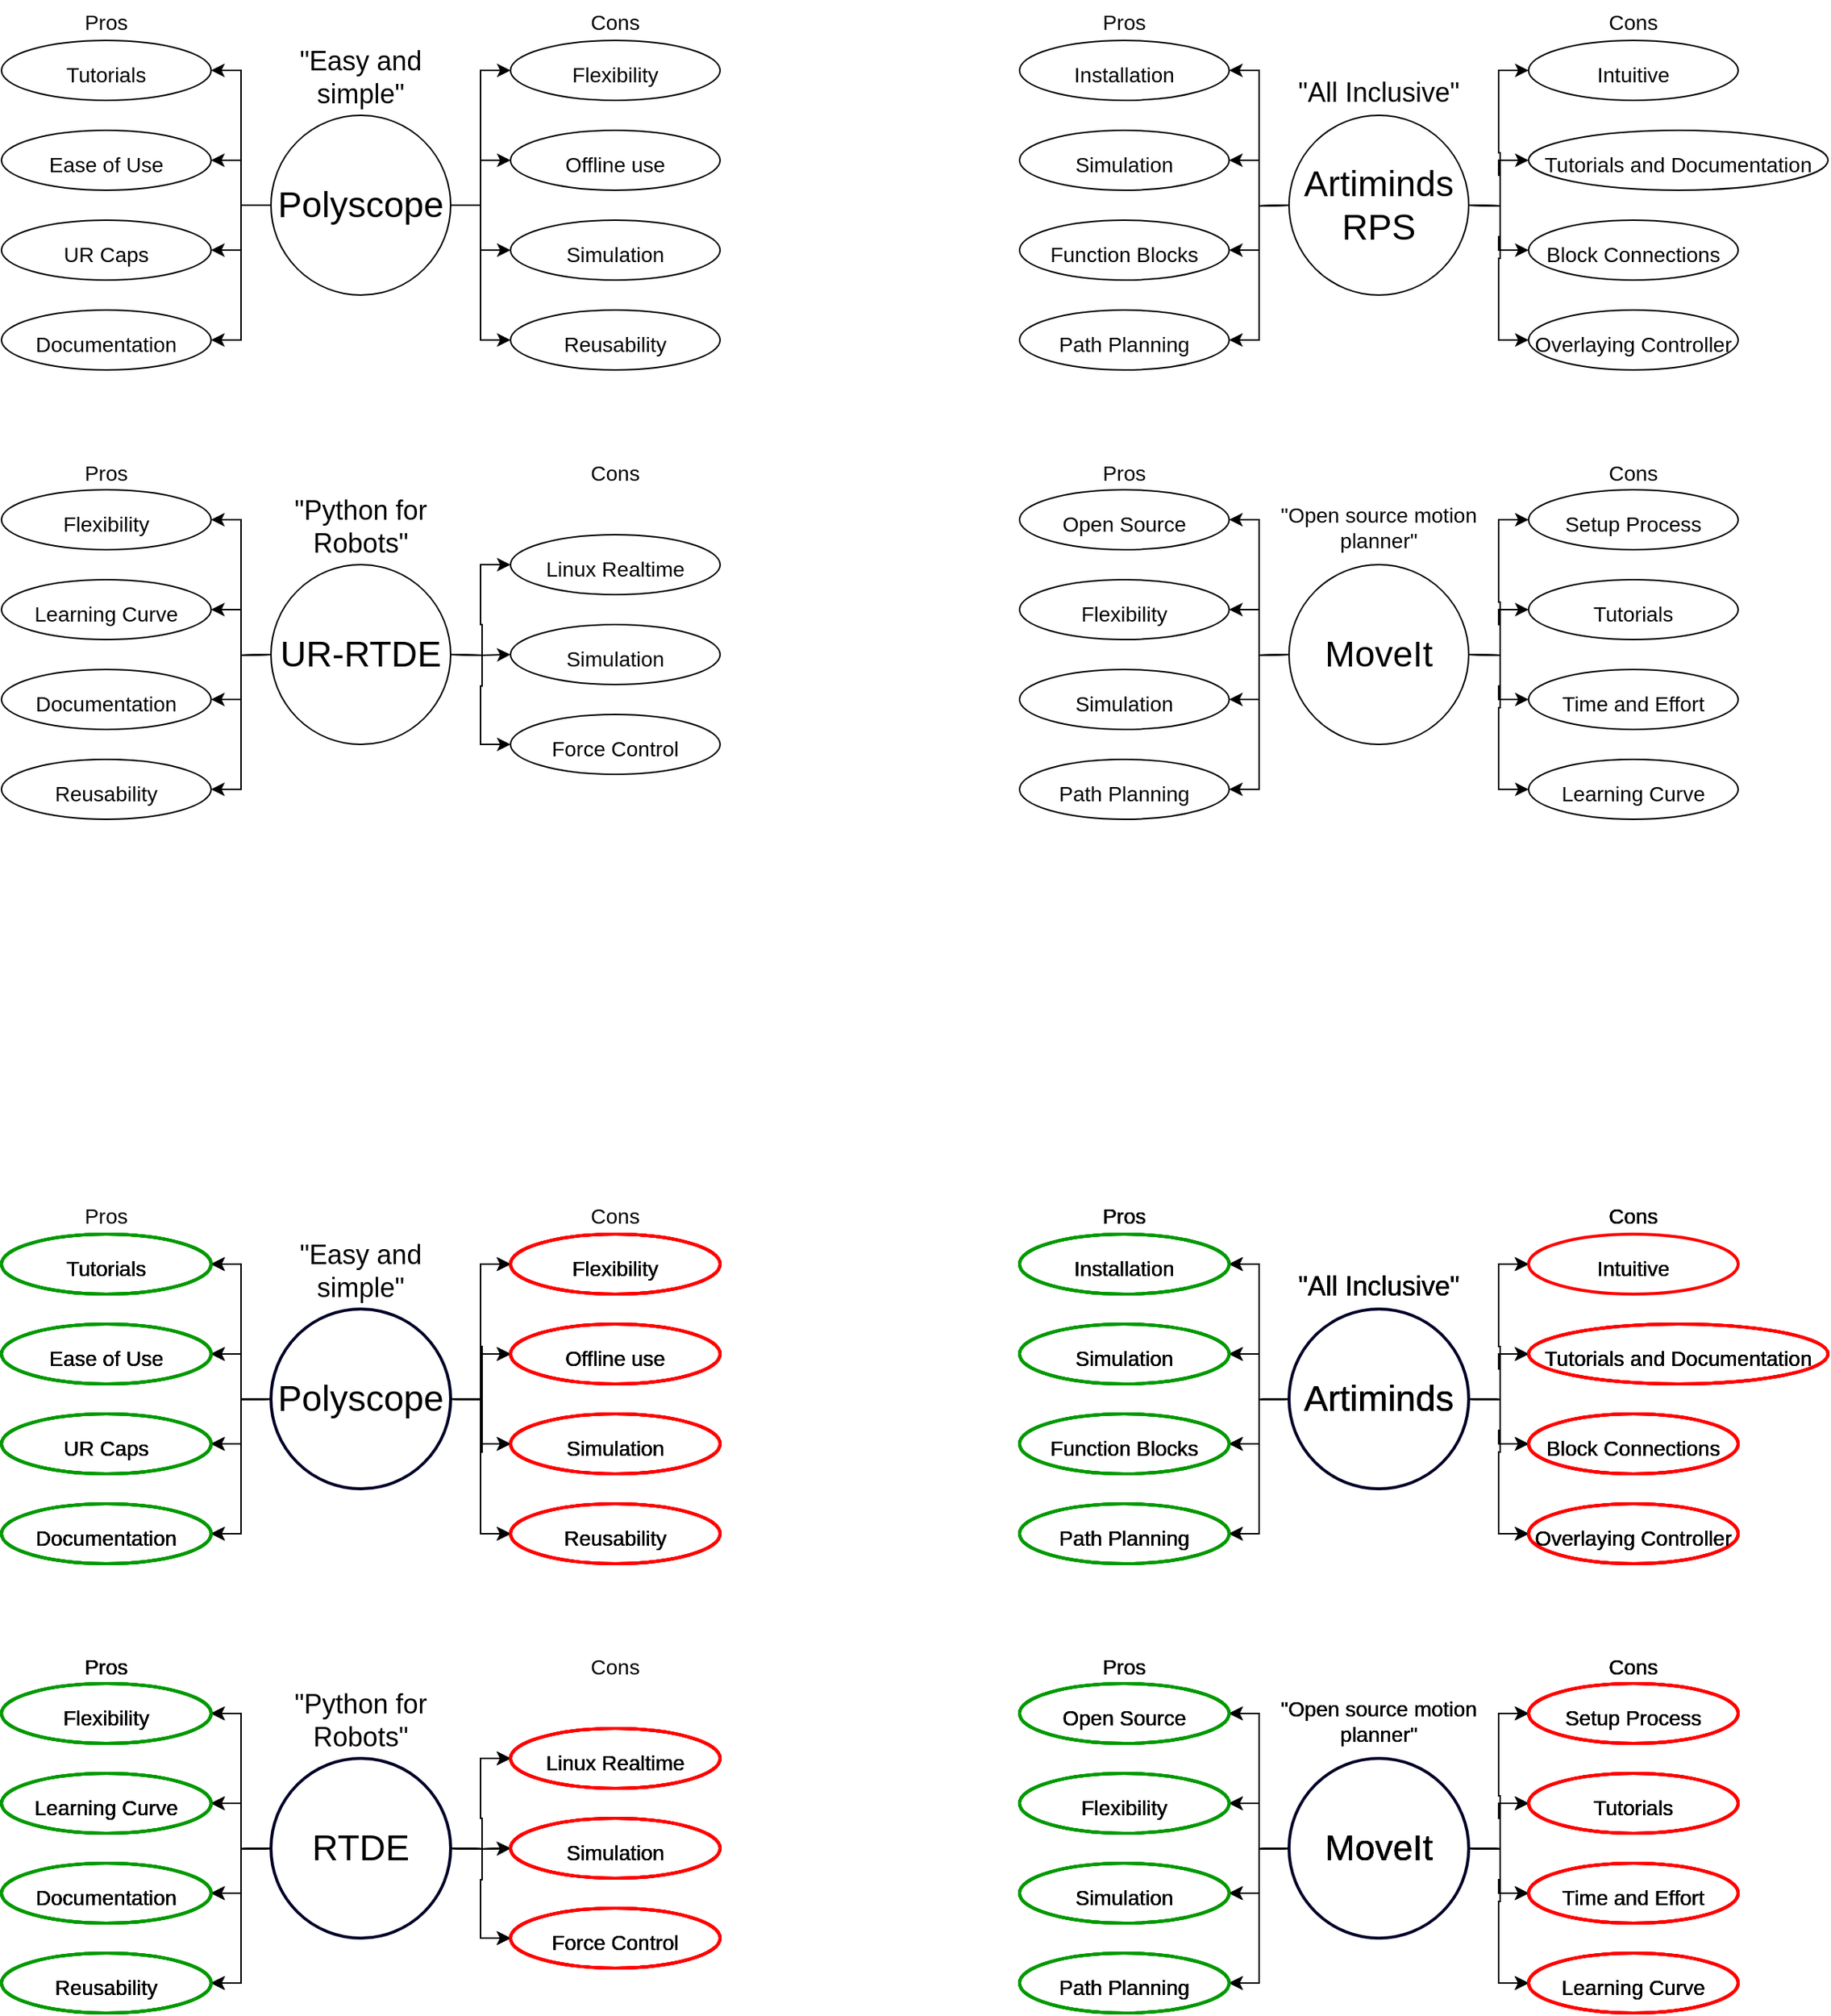 <mxfile version="20.8.16" type="github">
  <diagram id="o34bLKSb2FJ5GCY2DV4U" name="Seite-1">
    <mxGraphModel dx="1488" dy="787" grid="1" gridSize="10" guides="1" tooltips="1" connect="1" arrows="1" fold="1" page="1" pageScale="1" pageWidth="3300" pageHeight="4681" math="0" shadow="0">
      <root>
        <mxCell id="0" />
        <mxCell id="1" parent="0" />
        <mxCell id="9tMe9ChNtQxmry1n6Ols-18" style="edgeStyle=orthogonalEdgeStyle;rounded=0;orthogonalLoop=1;jettySize=auto;html=1;exitX=0;exitY=0.5;exitDx=0;exitDy=0;entryX=1;entryY=0.5;entryDx=0;entryDy=0;fontSize=14;strokeColor=default;strokeWidth=1;" parent="1" source="9tMe9ChNtQxmry1n6Ols-2" target="9tMe9ChNtQxmry1n6Ols-6" edge="1">
          <mxGeometry relative="1" as="geometry" />
        </mxCell>
        <mxCell id="9tMe9ChNtQxmry1n6Ols-19" style="edgeStyle=orthogonalEdgeStyle;rounded=0;orthogonalLoop=1;jettySize=auto;html=1;exitX=0;exitY=0.5;exitDx=0;exitDy=0;entryX=1;entryY=0.5;entryDx=0;entryDy=0;fontSize=14;strokeColor=default;strokeWidth=1;" parent="1" source="9tMe9ChNtQxmry1n6Ols-2" target="9tMe9ChNtQxmry1n6Ols-8" edge="1">
          <mxGeometry relative="1" as="geometry" />
        </mxCell>
        <mxCell id="9tMe9ChNtQxmry1n6Ols-20" style="edgeStyle=orthogonalEdgeStyle;rounded=0;orthogonalLoop=1;jettySize=auto;html=1;exitX=0;exitY=0.5;exitDx=0;exitDy=0;entryX=1;entryY=0.5;entryDx=0;entryDy=0;fontSize=14;strokeColor=default;strokeWidth=1;" parent="1" source="9tMe9ChNtQxmry1n6Ols-2" target="9tMe9ChNtQxmry1n6Ols-10" edge="1">
          <mxGeometry relative="1" as="geometry" />
        </mxCell>
        <mxCell id="9tMe9ChNtQxmry1n6Ols-21" style="edgeStyle=orthogonalEdgeStyle;rounded=0;orthogonalLoop=1;jettySize=auto;html=1;exitX=0;exitY=0.5;exitDx=0;exitDy=0;entryX=1;entryY=0.5;entryDx=0;entryDy=0;fontSize=14;strokeColor=default;strokeWidth=1;" parent="1" source="9tMe9ChNtQxmry1n6Ols-2" target="9tMe9ChNtQxmry1n6Ols-11" edge="1">
          <mxGeometry relative="1" as="geometry" />
        </mxCell>
        <mxCell id="9tMe9ChNtQxmry1n6Ols-23" style="edgeStyle=orthogonalEdgeStyle;rounded=0;orthogonalLoop=1;jettySize=auto;html=1;exitX=1;exitY=0.5;exitDx=0;exitDy=0;entryX=0;entryY=0.5;entryDx=0;entryDy=0;fontSize=14;strokeColor=default;strokeWidth=1;" parent="1" source="9tMe9ChNtQxmry1n6Ols-2" target="9tMe9ChNtQxmry1n6Ols-12" edge="1">
          <mxGeometry relative="1" as="geometry" />
        </mxCell>
        <mxCell id="9tMe9ChNtQxmry1n6Ols-25" style="edgeStyle=orthogonalEdgeStyle;rounded=0;orthogonalLoop=1;jettySize=auto;html=1;exitX=1;exitY=0.5;exitDx=0;exitDy=0;entryX=0;entryY=0.5;entryDx=0;entryDy=0;fontSize=14;strokeColor=default;strokeWidth=1;" parent="1" source="9tMe9ChNtQxmry1n6Ols-2" target="9tMe9ChNtQxmry1n6Ols-14" edge="1">
          <mxGeometry relative="1" as="geometry" />
        </mxCell>
        <mxCell id="9tMe9ChNtQxmry1n6Ols-26" style="edgeStyle=orthogonalEdgeStyle;rounded=0;orthogonalLoop=1;jettySize=auto;html=1;exitX=1;exitY=0.5;exitDx=0;exitDy=0;entryX=0;entryY=0.5;entryDx=0;entryDy=0;fontSize=14;strokeColor=default;strokeWidth=1;" parent="1" source="9tMe9ChNtQxmry1n6Ols-2" target="9tMe9ChNtQxmry1n6Ols-15" edge="1">
          <mxGeometry relative="1" as="geometry" />
        </mxCell>
        <mxCell id="9tMe9ChNtQxmry1n6Ols-94" style="edgeStyle=orthogonalEdgeStyle;rounded=0;orthogonalLoop=1;jettySize=auto;html=1;exitX=1;exitY=0.5;exitDx=0;exitDy=0;entryX=0;entryY=0.5;entryDx=0;entryDy=0;fontSize=14;strokeColor=default;strokeWidth=1;" parent="1" source="9tMe9ChNtQxmry1n6Ols-2" target="9tMe9ChNtQxmry1n6Ols-93" edge="1">
          <mxGeometry relative="1" as="geometry" />
        </mxCell>
        <mxCell id="9tMe9ChNtQxmry1n6Ols-2" value="&lt;font style=&quot;font-size: 24px;&quot;&gt;Polyscope&lt;/font&gt;" style="ellipse;whiteSpace=wrap;html=1;aspect=fixed;strokeWidth=1;strokeColor=default;fillColor=none;" parent="1" vertex="1">
          <mxGeometry x="200" y="160" width="120" height="120" as="geometry" />
        </mxCell>
        <mxCell id="9tMe9ChNtQxmry1n6Ols-6" value="&lt;font style=&quot;font-size: 14px;&quot;&gt;Tutorials&lt;/font&gt;" style="ellipse;whiteSpace=wrap;html=1;fontSize=24;strokeColor=default;strokeWidth=1;fillColor=none;" parent="1" vertex="1">
          <mxGeometry x="20" y="110" width="140" height="40" as="geometry" />
        </mxCell>
        <mxCell id="9tMe9ChNtQxmry1n6Ols-8" value="&lt;font style=&quot;font-size: 14px;&quot;&gt;Ease of Use&lt;/font&gt;" style="ellipse;whiteSpace=wrap;html=1;fontSize=24;strokeColor=default;strokeWidth=1;fillColor=none;" parent="1" vertex="1">
          <mxGeometry x="20" y="170" width="140" height="40" as="geometry" />
        </mxCell>
        <mxCell id="9tMe9ChNtQxmry1n6Ols-10" value="&lt;font style=&quot;font-size: 14px;&quot;&gt;UR Caps&lt;/font&gt;" style="ellipse;whiteSpace=wrap;html=1;fontSize=24;strokeColor=default;strokeWidth=1;fillColor=none;" parent="1" vertex="1">
          <mxGeometry x="20" y="230" width="140" height="40" as="geometry" />
        </mxCell>
        <mxCell id="9tMe9ChNtQxmry1n6Ols-11" value="&lt;font style=&quot;font-size: 14px;&quot;&gt;Documentation&lt;/font&gt;" style="ellipse;whiteSpace=wrap;html=1;fontSize=24;strokeColor=default;strokeWidth=1;fillColor=none;" parent="1" vertex="1">
          <mxGeometry x="20" y="290" width="140" height="40" as="geometry" />
        </mxCell>
        <mxCell id="9tMe9ChNtQxmry1n6Ols-12" value="&lt;font style=&quot;font-size: 14px;&quot;&gt;Flexibility&lt;/font&gt;" style="ellipse;whiteSpace=wrap;html=1;fontSize=24;strokeWidth=1;strokeColor=default;fillColor=none;" parent="1" vertex="1">
          <mxGeometry x="360" y="110" width="140" height="40" as="geometry" />
        </mxCell>
        <mxCell id="9tMe9ChNtQxmry1n6Ols-14" value="&lt;span style=&quot;font-size: 14px;&quot;&gt;Offline use&lt;/span&gt;" style="ellipse;whiteSpace=wrap;html=1;fontSize=24;strokeWidth=1;strokeColor=default;fillColor=none;" parent="1" vertex="1">
          <mxGeometry x="360" y="170" width="140" height="40" as="geometry" />
        </mxCell>
        <mxCell id="9tMe9ChNtQxmry1n6Ols-15" value="&lt;font style=&quot;font-size: 14px;&quot;&gt;Simulation&lt;/font&gt;" style="ellipse;whiteSpace=wrap;html=1;fontSize=24;strokeWidth=1;strokeColor=default;fillColor=none;" parent="1" vertex="1">
          <mxGeometry x="360" y="230" width="140" height="40" as="geometry" />
        </mxCell>
        <mxCell id="9tMe9ChNtQxmry1n6Ols-28" style="edgeStyle=orthogonalEdgeStyle;rounded=0;orthogonalLoop=1;jettySize=auto;html=1;exitX=0;exitY=0.5;exitDx=0;exitDy=0;entryX=1;entryY=0.5;entryDx=0;entryDy=0;fontSize=14;strokeColor=default;strokeWidth=1;" parent="1" target="9tMe9ChNtQxmry1n6Ols-38" edge="1">
          <mxGeometry relative="1" as="geometry">
            <mxPoint x="880.0" y="520" as="sourcePoint" />
          </mxGeometry>
        </mxCell>
        <mxCell id="9tMe9ChNtQxmry1n6Ols-30" style="edgeStyle=orthogonalEdgeStyle;rounded=0;orthogonalLoop=1;jettySize=auto;html=1;exitX=0;exitY=0.5;exitDx=0;exitDy=0;entryX=1;entryY=0.5;entryDx=0;entryDy=0;fontSize=14;strokeColor=default;strokeWidth=1;" parent="1" target="9tMe9ChNtQxmry1n6Ols-40" edge="1">
          <mxGeometry relative="1" as="geometry">
            <mxPoint x="880.0" y="520" as="sourcePoint" />
          </mxGeometry>
        </mxCell>
        <mxCell id="9tMe9ChNtQxmry1n6Ols-33" style="edgeStyle=orthogonalEdgeStyle;rounded=0;orthogonalLoop=1;jettySize=auto;html=1;exitX=1;exitY=0.5;exitDx=0;exitDy=0;entryX=0;entryY=0.5;entryDx=0;entryDy=0;fontSize=14;strokeColor=default;strokeWidth=1;" parent="1" target="9tMe9ChNtQxmry1n6Ols-42" edge="1">
          <mxGeometry relative="1" as="geometry">
            <mxPoint x="1000.0" y="520" as="sourcePoint" />
          </mxGeometry>
        </mxCell>
        <mxCell id="9tMe9ChNtQxmry1n6Ols-34" style="edgeStyle=orthogonalEdgeStyle;rounded=0;orthogonalLoop=1;jettySize=auto;html=1;exitX=1;exitY=0.5;exitDx=0;exitDy=0;entryX=0;entryY=0.5;entryDx=0;entryDy=0;fontSize=14;strokeColor=default;strokeWidth=1;" parent="1" target="9tMe9ChNtQxmry1n6Ols-43" edge="1">
          <mxGeometry relative="1" as="geometry">
            <mxPoint x="1000.0" y="520" as="sourcePoint" />
          </mxGeometry>
        </mxCell>
        <mxCell id="9tMe9ChNtQxmry1n6Ols-36" style="edgeStyle=orthogonalEdgeStyle;rounded=0;orthogonalLoop=1;jettySize=auto;html=1;exitX=1;exitY=0.5;exitDx=0;exitDy=0;entryX=0;entryY=0.5;entryDx=0;entryDy=0;fontSize=14;strokeColor=default;strokeWidth=1;" parent="1" target="9tMe9ChNtQxmry1n6Ols-45" edge="1">
          <mxGeometry relative="1" as="geometry">
            <mxPoint x="1000.0" y="520" as="sourcePoint" />
          </mxGeometry>
        </mxCell>
        <mxCell id="9tMe9ChNtQxmry1n6Ols-48" style="edgeStyle=orthogonalEdgeStyle;rounded=0;orthogonalLoop=1;jettySize=auto;html=1;exitX=0;exitY=0.5;exitDx=0;exitDy=0;entryX=1;entryY=0.5;entryDx=0;entryDy=0;fontSize=14;strokeColor=default;strokeWidth=1;" parent="1" target="9tMe9ChNtQxmry1n6Ols-47" edge="1">
          <mxGeometry relative="1" as="geometry">
            <mxPoint x="880.0" y="520" as="sourcePoint" />
          </mxGeometry>
        </mxCell>
        <mxCell id="9tMe9ChNtQxmry1n6Ols-70" style="edgeStyle=orthogonalEdgeStyle;rounded=0;orthogonalLoop=1;jettySize=auto;html=1;exitX=0;exitY=0.5;exitDx=0;exitDy=0;entryX=1;entryY=0.5;entryDx=0;entryDy=0;fontSize=14;strokeColor=default;strokeWidth=1;" parent="1" target="9tMe9ChNtQxmry1n6Ols-69" edge="1">
          <mxGeometry relative="1" as="geometry">
            <mxPoint x="880.0" y="520" as="sourcePoint" />
          </mxGeometry>
        </mxCell>
        <mxCell id="9tMe9ChNtQxmry1n6Ols-72" style="edgeStyle=orthogonalEdgeStyle;rounded=0;orthogonalLoop=1;jettySize=auto;html=1;exitX=1;exitY=0.5;exitDx=0;exitDy=0;entryX=0;entryY=0.5;entryDx=0;entryDy=0;fontSize=14;strokeColor=default;strokeWidth=1;" parent="1" target="9tMe9ChNtQxmry1n6Ols-71" edge="1">
          <mxGeometry relative="1" as="geometry">
            <mxPoint x="1000.0" y="520" as="sourcePoint" />
          </mxGeometry>
        </mxCell>
        <mxCell id="9tMe9ChNtQxmry1n6Ols-38" value="&lt;font style=&quot;font-size: 14px;&quot;&gt;Open Source&lt;/font&gt;" style="ellipse;whiteSpace=wrap;html=1;fontSize=24;strokeColor=default;strokeWidth=1;fillColor=none;" parent="1" vertex="1">
          <mxGeometry x="700" y="410" width="140" height="40" as="geometry" />
        </mxCell>
        <mxCell id="9tMe9ChNtQxmry1n6Ols-40" value="&lt;font style=&quot;font-size: 14px;&quot;&gt;Flexibility&lt;/font&gt;" style="ellipse;whiteSpace=wrap;html=1;fontSize=24;strokeColor=default;strokeWidth=1;fillColor=none;" parent="1" vertex="1">
          <mxGeometry x="700" y="470" width="140" height="40" as="geometry" />
        </mxCell>
        <mxCell id="9tMe9ChNtQxmry1n6Ols-42" value="&lt;span style=&quot;font-size: 14px;&quot;&gt;Setup Process&lt;/span&gt;" style="ellipse;whiteSpace=wrap;html=1;fontSize=24;strokeWidth=1;strokeColor=default;fillColor=none;" parent="1" vertex="1">
          <mxGeometry x="1040" y="410" width="140" height="40" as="geometry" />
        </mxCell>
        <mxCell id="9tMe9ChNtQxmry1n6Ols-43" value="&lt;span style=&quot;font-size: 14px;&quot;&gt;Tutorials&lt;/span&gt;" style="ellipse;whiteSpace=wrap;html=1;fontSize=24;strokeWidth=1;strokeColor=default;fillColor=none;" parent="1" vertex="1">
          <mxGeometry x="1040" y="470" width="140" height="40" as="geometry" />
        </mxCell>
        <mxCell id="9tMe9ChNtQxmry1n6Ols-45" value="&lt;span style=&quot;font-size: 14px;&quot;&gt;Time and Effort&lt;/span&gt;" style="ellipse;whiteSpace=wrap;html=1;fontSize=24;strokeWidth=1;strokeColor=default;fillColor=none;" parent="1" vertex="1">
          <mxGeometry x="1040" y="530" width="140" height="40" as="geometry" />
        </mxCell>
        <mxCell id="9tMe9ChNtQxmry1n6Ols-47" value="&lt;font style=&quot;font-size: 14px;&quot;&gt;Simulation&lt;/font&gt;" style="ellipse;whiteSpace=wrap;html=1;fontSize=24;strokeColor=default;strokeWidth=1;fillColor=none;" parent="1" vertex="1">
          <mxGeometry x="700" y="530" width="140" height="40" as="geometry" />
        </mxCell>
        <mxCell id="9tMe9ChNtQxmry1n6Ols-50" style="edgeStyle=orthogonalEdgeStyle;rounded=0;orthogonalLoop=1;jettySize=auto;html=1;exitX=0;exitY=0.5;exitDx=0;exitDy=0;entryX=1;entryY=0.5;entryDx=0;entryDy=0;fontSize=14;strokeColor=default;strokeWidth=1;" parent="1" target="9tMe9ChNtQxmry1n6Ols-60" edge="1">
          <mxGeometry relative="1" as="geometry">
            <mxPoint x="880.0" y="220" as="sourcePoint" />
          </mxGeometry>
        </mxCell>
        <mxCell id="9tMe9ChNtQxmry1n6Ols-51" style="edgeStyle=orthogonalEdgeStyle;rounded=0;orthogonalLoop=1;jettySize=auto;html=1;exitX=0;exitY=0.5;exitDx=0;exitDy=0;entryX=1;entryY=0.5;entryDx=0;entryDy=0;fontSize=14;strokeColor=default;strokeWidth=1;" parent="1" target="9tMe9ChNtQxmry1n6Ols-61" edge="1">
          <mxGeometry relative="1" as="geometry">
            <mxPoint x="880.0" y="220" as="sourcePoint" />
          </mxGeometry>
        </mxCell>
        <mxCell id="9tMe9ChNtQxmry1n6Ols-52" style="edgeStyle=orthogonalEdgeStyle;rounded=0;orthogonalLoop=1;jettySize=auto;html=1;exitX=0;exitY=0.5;exitDx=0;exitDy=0;entryX=1;entryY=0.5;entryDx=0;entryDy=0;fontSize=14;strokeColor=default;strokeWidth=1;" parent="1" target="9tMe9ChNtQxmry1n6Ols-62" edge="1">
          <mxGeometry relative="1" as="geometry">
            <mxPoint x="880.0" y="220" as="sourcePoint" />
          </mxGeometry>
        </mxCell>
        <mxCell id="9tMe9ChNtQxmry1n6Ols-53" style="edgeStyle=orthogonalEdgeStyle;rounded=0;orthogonalLoop=1;jettySize=auto;html=1;exitX=0;exitY=0.5;exitDx=0;exitDy=0;entryX=1;entryY=0.5;entryDx=0;entryDy=0;fontSize=14;strokeColor=default;strokeWidth=1;" parent="1" target="9tMe9ChNtQxmry1n6Ols-63" edge="1">
          <mxGeometry relative="1" as="geometry">
            <mxPoint x="880.0" y="220" as="sourcePoint" />
          </mxGeometry>
        </mxCell>
        <mxCell id="9tMe9ChNtQxmry1n6Ols-55" style="edgeStyle=orthogonalEdgeStyle;rounded=0;orthogonalLoop=1;jettySize=auto;html=1;exitX=1;exitY=0.5;exitDx=0;exitDy=0;entryX=0;entryY=0.5;entryDx=0;entryDy=0;fontSize=14;strokeColor=default;strokeWidth=1;" parent="1" target="9tMe9ChNtQxmry1n6Ols-64" edge="1">
          <mxGeometry relative="1" as="geometry">
            <mxPoint x="1000.0" y="220" as="sourcePoint" />
          </mxGeometry>
        </mxCell>
        <mxCell id="9tMe9ChNtQxmry1n6Ols-56" style="edgeStyle=orthogonalEdgeStyle;rounded=0;orthogonalLoop=1;jettySize=auto;html=1;exitX=1;exitY=0.5;exitDx=0;exitDy=0;entryX=0;entryY=0.5;entryDx=0;entryDy=0;fontSize=14;strokeColor=default;strokeWidth=1;" parent="1" target="9tMe9ChNtQxmry1n6Ols-65" edge="1">
          <mxGeometry relative="1" as="geometry">
            <mxPoint x="1000.0" y="220" as="sourcePoint" />
          </mxGeometry>
        </mxCell>
        <mxCell id="9tMe9ChNtQxmry1n6Ols-57" style="edgeStyle=orthogonalEdgeStyle;rounded=0;orthogonalLoop=1;jettySize=auto;html=1;exitX=1;exitY=0.5;exitDx=0;exitDy=0;entryX=0;entryY=0.5;entryDx=0;entryDy=0;fontSize=14;strokeColor=default;strokeWidth=1;" parent="1" target="9tMe9ChNtQxmry1n6Ols-66" edge="1">
          <mxGeometry relative="1" as="geometry">
            <mxPoint x="1000.0" y="220" as="sourcePoint" />
          </mxGeometry>
        </mxCell>
        <mxCell id="9tMe9ChNtQxmry1n6Ols-58" style="edgeStyle=orthogonalEdgeStyle;rounded=0;orthogonalLoop=1;jettySize=auto;html=1;exitX=1;exitY=0.5;exitDx=0;exitDy=0;entryX=0;entryY=0.5;entryDx=0;entryDy=0;fontSize=14;strokeColor=default;strokeWidth=1;" parent="1" target="9tMe9ChNtQxmry1n6Ols-67" edge="1">
          <mxGeometry relative="1" as="geometry">
            <mxPoint x="1000.0" y="220" as="sourcePoint" />
          </mxGeometry>
        </mxCell>
        <mxCell id="9tMe9ChNtQxmry1n6Ols-60" value="&lt;span style=&quot;font-size: 14px;&quot;&gt;Installation&lt;/span&gt;" style="ellipse;whiteSpace=wrap;html=1;fontSize=24;strokeColor=default;strokeWidth=1;fillColor=none;" parent="1" vertex="1">
          <mxGeometry x="700" y="110" width="140" height="40" as="geometry" />
        </mxCell>
        <mxCell id="9tMe9ChNtQxmry1n6Ols-61" value="&lt;font style=&quot;font-size: 14px;&quot;&gt;Simulation&lt;/font&gt;" style="ellipse;whiteSpace=wrap;html=1;fontSize=24;strokeColor=default;strokeWidth=1;fillColor=none;" parent="1" vertex="1">
          <mxGeometry x="700" y="170" width="140" height="40" as="geometry" />
        </mxCell>
        <mxCell id="9tMe9ChNtQxmry1n6Ols-62" value="&lt;font style=&quot;font-size: 14px;&quot;&gt;Function Blocks&lt;/font&gt;" style="ellipse;whiteSpace=wrap;html=1;fontSize=24;strokeColor=default;strokeWidth=1;fillColor=none;" parent="1" vertex="1">
          <mxGeometry x="700" y="230" width="140" height="40" as="geometry" />
        </mxCell>
        <mxCell id="9tMe9ChNtQxmry1n6Ols-63" value="&lt;font style=&quot;font-size: 14px;&quot;&gt;Path Planning&lt;/font&gt;" style="ellipse;whiteSpace=wrap;html=1;fontSize=24;strokeColor=default;strokeWidth=1;fillColor=none;" parent="1" vertex="1">
          <mxGeometry x="700" y="290" width="140" height="40" as="geometry" />
        </mxCell>
        <mxCell id="9tMe9ChNtQxmry1n6Ols-64" value="&lt;font style=&quot;font-size: 14px;&quot;&gt;Intuitive&lt;/font&gt;" style="ellipse;whiteSpace=wrap;html=1;fontSize=24;strokeWidth=1;strokeColor=default;fillColor=none;" parent="1" vertex="1">
          <mxGeometry x="1040" y="110" width="140" height="40" as="geometry" />
        </mxCell>
        <mxCell id="9tMe9ChNtQxmry1n6Ols-65" value="&lt;span style=&quot;font-size: 14px;&quot;&gt;Tutorials and Documentation&lt;/span&gt;" style="ellipse;whiteSpace=wrap;html=1;fontSize=24;strokeWidth=1;strokeColor=default;fillColor=none;" parent="1" vertex="1">
          <mxGeometry x="1040" y="170" width="200" height="40" as="geometry" />
        </mxCell>
        <mxCell id="9tMe9ChNtQxmry1n6Ols-66" value="&lt;span style=&quot;font-size: 14px;&quot;&gt;Block Connections&lt;/span&gt;" style="ellipse;whiteSpace=wrap;html=1;fontSize=24;strokeWidth=1;strokeColor=default;fillColor=none;" parent="1" vertex="1">
          <mxGeometry x="1040" y="230" width="140" height="40" as="geometry" />
        </mxCell>
        <mxCell id="9tMe9ChNtQxmry1n6Ols-67" value="&lt;font style=&quot;font-size: 14px;&quot;&gt;Overlaying Controller&lt;/font&gt;" style="ellipse;whiteSpace=wrap;html=1;fontSize=24;strokeWidth=1;strokeColor=default;fillColor=none;" parent="1" vertex="1">
          <mxGeometry x="1040" y="290" width="140" height="40" as="geometry" />
        </mxCell>
        <mxCell id="9tMe9ChNtQxmry1n6Ols-69" value="&lt;font style=&quot;font-size: 14px;&quot;&gt;Path Planning&lt;/font&gt;" style="ellipse;whiteSpace=wrap;html=1;fontSize=24;strokeColor=default;strokeWidth=1;fillColor=none;" parent="1" vertex="1">
          <mxGeometry x="700" y="590" width="140" height="40" as="geometry" />
        </mxCell>
        <mxCell id="9tMe9ChNtQxmry1n6Ols-71" value="&lt;span style=&quot;font-size: 14px;&quot;&gt;Learning Curve&lt;/span&gt;" style="ellipse;whiteSpace=wrap;html=1;fontSize=24;strokeWidth=1;strokeColor=default;fillColor=none;" parent="1" vertex="1">
          <mxGeometry x="1040" y="590" width="140" height="40" as="geometry" />
        </mxCell>
        <mxCell id="9tMe9ChNtQxmry1n6Ols-74" style="edgeStyle=orthogonalEdgeStyle;rounded=0;orthogonalLoop=1;jettySize=auto;html=1;exitX=0;exitY=0.5;exitDx=0;exitDy=0;entryX=1;entryY=0.5;entryDx=0;entryDy=0;fontSize=14;strokeColor=default;strokeWidth=1;" parent="1" target="9tMe9ChNtQxmry1n6Ols-84" edge="1">
          <mxGeometry relative="1" as="geometry">
            <mxPoint x="200.0" y="520" as="sourcePoint" />
          </mxGeometry>
        </mxCell>
        <mxCell id="9tMe9ChNtQxmry1n6Ols-75" style="edgeStyle=orthogonalEdgeStyle;rounded=0;orthogonalLoop=1;jettySize=auto;html=1;exitX=0;exitY=0.5;exitDx=0;exitDy=0;entryX=1;entryY=0.5;entryDx=0;entryDy=0;fontSize=14;strokeColor=default;strokeWidth=1;" parent="1" target="9tMe9ChNtQxmry1n6Ols-85" edge="1">
          <mxGeometry relative="1" as="geometry">
            <mxPoint x="200.0" y="520" as="sourcePoint" />
          </mxGeometry>
        </mxCell>
        <mxCell id="9tMe9ChNtQxmry1n6Ols-76" style="edgeStyle=orthogonalEdgeStyle;rounded=0;orthogonalLoop=1;jettySize=auto;html=1;exitX=0;exitY=0.5;exitDx=0;exitDy=0;entryX=1;entryY=0.5;entryDx=0;entryDy=0;fontSize=14;strokeColor=default;strokeWidth=1;" parent="1" target="9tMe9ChNtQxmry1n6Ols-86" edge="1">
          <mxGeometry relative="1" as="geometry">
            <mxPoint x="200.0" y="520" as="sourcePoint" />
          </mxGeometry>
        </mxCell>
        <mxCell id="9tMe9ChNtQxmry1n6Ols-79" style="edgeStyle=orthogonalEdgeStyle;rounded=0;orthogonalLoop=1;jettySize=auto;html=1;exitX=1;exitY=0.5;exitDx=0;exitDy=0;entryX=0;entryY=0.5;entryDx=0;entryDy=0;fontSize=14;strokeColor=default;strokeWidth=1;" parent="1" target="9tMe9ChNtQxmry1n6Ols-88" edge="1">
          <mxGeometry relative="1" as="geometry">
            <mxPoint x="320.0" y="520" as="sourcePoint" />
          </mxGeometry>
        </mxCell>
        <mxCell id="9tMe9ChNtQxmry1n6Ols-80" style="edgeStyle=orthogonalEdgeStyle;rounded=0;orthogonalLoop=1;jettySize=auto;html=1;exitX=1;exitY=0.5;exitDx=0;exitDy=0;entryX=0;entryY=0.5;entryDx=0;entryDy=0;fontSize=14;strokeColor=default;strokeWidth=1;" parent="1" target="9tMe9ChNtQxmry1n6Ols-89" edge="1">
          <mxGeometry relative="1" as="geometry">
            <mxPoint x="320.0" y="520" as="sourcePoint" />
          </mxGeometry>
        </mxCell>
        <mxCell id="9tMe9ChNtQxmry1n6Ols-81" style="edgeStyle=orthogonalEdgeStyle;rounded=0;orthogonalLoop=1;jettySize=auto;html=1;exitX=1;exitY=0.5;exitDx=0;exitDy=0;entryX=0;entryY=0.5;entryDx=0;entryDy=0;fontSize=14;strokeColor=default;strokeWidth=1;" parent="1" target="9tMe9ChNtQxmry1n6Ols-90" edge="1">
          <mxGeometry relative="1" as="geometry">
            <mxPoint x="320.0" y="520" as="sourcePoint" />
          </mxGeometry>
        </mxCell>
        <mxCell id="9tMe9ChNtQxmry1n6Ols-96" style="edgeStyle=orthogonalEdgeStyle;rounded=0;orthogonalLoop=1;jettySize=auto;html=1;exitX=0;exitY=0.5;exitDx=0;exitDy=0;entryX=1;entryY=0.5;entryDx=0;entryDy=0;fontSize=14;strokeColor=default;strokeWidth=1;" parent="1" target="9tMe9ChNtQxmry1n6Ols-95" edge="1">
          <mxGeometry relative="1" as="geometry">
            <mxPoint x="200.0" y="520" as="sourcePoint" />
          </mxGeometry>
        </mxCell>
        <mxCell id="9tMe9ChNtQxmry1n6Ols-84" value="&lt;font style=&quot;font-size: 14px;&quot;&gt;Flexibility&lt;/font&gt;" style="ellipse;whiteSpace=wrap;html=1;fontSize=24;strokeColor=default;strokeWidth=1;fillColor=none;" parent="1" vertex="1">
          <mxGeometry x="20" y="410" width="140" height="40" as="geometry" />
        </mxCell>
        <mxCell id="9tMe9ChNtQxmry1n6Ols-85" value="&lt;font style=&quot;font-size: 14px;&quot;&gt;Learning Curve&lt;/font&gt;" style="ellipse;whiteSpace=wrap;html=1;fontSize=24;strokeColor=default;strokeWidth=1;fillColor=none;" parent="1" vertex="1">
          <mxGeometry x="20" y="470" width="140" height="40" as="geometry" />
        </mxCell>
        <mxCell id="9tMe9ChNtQxmry1n6Ols-86" value="&lt;font style=&quot;font-size: 14px;&quot;&gt;Documentation&lt;/font&gt;" style="ellipse;whiteSpace=wrap;html=1;fontSize=24;strokeColor=default;strokeWidth=1;fillColor=none;" parent="1" vertex="1">
          <mxGeometry x="20" y="530" width="140" height="40" as="geometry" />
        </mxCell>
        <mxCell id="9tMe9ChNtQxmry1n6Ols-88" value="&lt;font style=&quot;font-size: 14px;&quot;&gt;Linux Realtime&lt;br&gt;&lt;/font&gt;" style="ellipse;whiteSpace=wrap;html=1;fontSize=24;strokeWidth=1;strokeColor=default;fillColor=none;" parent="1" vertex="1">
          <mxGeometry x="360" y="440" width="140" height="40" as="geometry" />
        </mxCell>
        <mxCell id="9tMe9ChNtQxmry1n6Ols-89" value="&lt;span style=&quot;font-size: 14px;&quot;&gt;Simulation&lt;/span&gt;" style="ellipse;whiteSpace=wrap;html=1;fontSize=24;strokeWidth=1;strokeColor=default;fillColor=none;" parent="1" vertex="1">
          <mxGeometry x="360" y="500" width="140" height="40" as="geometry" />
        </mxCell>
        <mxCell id="9tMe9ChNtQxmry1n6Ols-90" value="&lt;span style=&quot;font-size: 14px;&quot;&gt;Force Control&lt;/span&gt;" style="ellipse;whiteSpace=wrap;html=1;fontSize=24;strokeWidth=1;strokeColor=default;fillColor=none;" parent="1" vertex="1">
          <mxGeometry x="360" y="560" width="140" height="40" as="geometry" />
        </mxCell>
        <mxCell id="9tMe9ChNtQxmry1n6Ols-93" value="&lt;font style=&quot;font-size: 14px;&quot;&gt;Reusability&lt;/font&gt;" style="ellipse;whiteSpace=wrap;html=1;fontSize=24;strokeWidth=1;strokeColor=default;fillColor=none;" parent="1" vertex="1">
          <mxGeometry x="360" y="290" width="140" height="40" as="geometry" />
        </mxCell>
        <mxCell id="9tMe9ChNtQxmry1n6Ols-95" value="&lt;span style=&quot;font-size: 14px;&quot;&gt;Reusability&lt;/span&gt;" style="ellipse;whiteSpace=wrap;html=1;fontSize=24;strokeColor=default;strokeWidth=1;fillColor=none;" parent="1" vertex="1">
          <mxGeometry x="20" y="590" width="140" height="40" as="geometry" />
        </mxCell>
        <mxCell id="9tMe9ChNtQxmry1n6Ols-101" value="&lt;font style=&quot;font-size: 24px;&quot;&gt;Artiminds RPS&lt;br&gt;&lt;/font&gt;" style="ellipse;whiteSpace=wrap;html=1;aspect=fixed;strokeWidth=1;strokeColor=default;fillColor=none;" parent="1" vertex="1">
          <mxGeometry x="880" y="160" width="120" height="120" as="geometry" />
        </mxCell>
        <mxCell id="9tMe9ChNtQxmry1n6Ols-102" value="&lt;font style=&quot;font-size: 24px;&quot;&gt;UR-RTDE&lt;/font&gt;" style="ellipse;whiteSpace=wrap;html=1;aspect=fixed;strokeWidth=1;strokeColor=default;fillColor=none;" parent="1" vertex="1">
          <mxGeometry x="200" y="460" width="120" height="120" as="geometry" />
        </mxCell>
        <mxCell id="9tMe9ChNtQxmry1n6Ols-103" value="&lt;font style=&quot;font-size: 24px;&quot;&gt;MoveIt&lt;/font&gt;" style="ellipse;whiteSpace=wrap;html=1;aspect=fixed;strokeWidth=1;strokeColor=default;fillColor=none;" parent="1" vertex="1">
          <mxGeometry x="880" y="460" width="120" height="120" as="geometry" />
        </mxCell>
        <mxCell id="9tMe9ChNtQxmry1n6Ols-104" value="&lt;div&gt;Pros&lt;/div&gt;" style="text;html=1;strokeColor=none;fillColor=none;align=center;verticalAlign=middle;whiteSpace=wrap;rounded=0;strokeWidth=1;fontSize=14;" parent="1" vertex="1">
          <mxGeometry x="55" y="83" width="70" height="30" as="geometry" />
        </mxCell>
        <mxCell id="9tMe9ChNtQxmry1n6Ols-105" value="&lt;font style=&quot;font-size: 18px;&quot;&gt;&quot;All Inclusive&quot;&lt;/font&gt;" style="text;html=1;strokeColor=none;fillColor=none;align=center;verticalAlign=middle;whiteSpace=wrap;rounded=0;strokeWidth=1;fontSize=14;" parent="1" vertex="1">
          <mxGeometry x="870" y="130" width="140" height="30" as="geometry" />
        </mxCell>
        <mxCell id="9tMe9ChNtQxmry1n6Ols-106" value="&quot;Open source motion planner&quot;" style="text;html=1;strokeColor=none;fillColor=none;align=center;verticalAlign=middle;whiteSpace=wrap;rounded=0;strokeWidth=1;fontSize=14;" parent="1" vertex="1">
          <mxGeometry x="870" y="420" width="140" height="30" as="geometry" />
        </mxCell>
        <mxCell id="9tMe9ChNtQxmry1n6Ols-107" value="&lt;font style=&quot;font-size: 18px;&quot;&gt;&quot;Python for Robots&quot;&lt;/font&gt;" style="text;html=1;strokeColor=none;fillColor=none;align=center;verticalAlign=middle;whiteSpace=wrap;rounded=0;strokeWidth=1;fontSize=14;" parent="1" vertex="1">
          <mxGeometry x="190" y="420" width="140" height="30" as="geometry" />
        </mxCell>
        <mxCell id="MCZ0V63Wtdz7rVq8YFm1-1" value="&lt;font style=&quot;font-size: 18px;&quot;&gt;&quot;Easy and simple&quot;&lt;/font&gt;" style="text;html=1;strokeColor=none;fillColor=none;align=center;verticalAlign=middle;whiteSpace=wrap;rounded=0;strokeWidth=1;fontSize=14;" parent="1" vertex="1">
          <mxGeometry x="190" y="120" width="140" height="30" as="geometry" />
        </mxCell>
        <mxCell id="MCZ0V63Wtdz7rVq8YFm1-2" value="Cons" style="text;html=1;strokeColor=none;fillColor=none;align=center;verticalAlign=middle;whiteSpace=wrap;rounded=0;strokeWidth=1;fontSize=14;" parent="1" vertex="1">
          <mxGeometry x="395" y="83" width="70" height="30" as="geometry" />
        </mxCell>
        <mxCell id="MCZ0V63Wtdz7rVq8YFm1-3" value="&lt;div&gt;Pros&lt;/div&gt;" style="text;html=1;strokeColor=none;fillColor=none;align=center;verticalAlign=middle;whiteSpace=wrap;rounded=0;strokeWidth=1;fontSize=14;" parent="1" vertex="1">
          <mxGeometry x="55" y="384" width="70" height="30" as="geometry" />
        </mxCell>
        <mxCell id="MCZ0V63Wtdz7rVq8YFm1-4" value="Cons" style="text;html=1;strokeColor=none;fillColor=none;align=center;verticalAlign=middle;whiteSpace=wrap;rounded=0;strokeWidth=1;fontSize=14;" parent="1" vertex="1">
          <mxGeometry x="395" y="384" width="70" height="30" as="geometry" />
        </mxCell>
        <mxCell id="MCZ0V63Wtdz7rVq8YFm1-5" value="&lt;div&gt;Pros&lt;/div&gt;" style="text;html=1;strokeColor=none;fillColor=none;align=center;verticalAlign=middle;whiteSpace=wrap;rounded=0;strokeWidth=1;fontSize=14;" parent="1" vertex="1">
          <mxGeometry x="735" y="83" width="70" height="30" as="geometry" />
        </mxCell>
        <mxCell id="MCZ0V63Wtdz7rVq8YFm1-6" value="Cons" style="text;html=1;strokeColor=none;fillColor=none;align=center;verticalAlign=middle;whiteSpace=wrap;rounded=0;strokeWidth=1;fontSize=14;" parent="1" vertex="1">
          <mxGeometry x="1075" y="83" width="70" height="30" as="geometry" />
        </mxCell>
        <mxCell id="MCZ0V63Wtdz7rVq8YFm1-7" value="&lt;div&gt;Pros&lt;/div&gt;" style="text;html=1;strokeColor=none;fillColor=none;align=center;verticalAlign=middle;whiteSpace=wrap;rounded=0;strokeWidth=1;fontSize=14;" parent="1" vertex="1">
          <mxGeometry x="735" y="384" width="70" height="30" as="geometry" />
        </mxCell>
        <mxCell id="MCZ0V63Wtdz7rVq8YFm1-8" value="Cons" style="text;html=1;strokeColor=none;fillColor=none;align=center;verticalAlign=middle;whiteSpace=wrap;rounded=0;strokeWidth=1;fontSize=14;" parent="1" vertex="1">
          <mxGeometry x="1075" y="384" width="70" height="30" as="geometry" />
        </mxCell>
        <mxCell id="2p60xbIxFM2p3776a2ci-1" style="edgeStyle=orthogonalEdgeStyle;rounded=0;orthogonalLoop=1;jettySize=auto;html=1;exitX=0;exitY=0.5;exitDx=0;exitDy=0;entryX=1;entryY=0.5;entryDx=0;entryDy=0;fontSize=14;strokeColor=default;strokeWidth=1;" parent="1" source="2p60xbIxFM2p3776a2ci-9" target="2p60xbIxFM2p3776a2ci-10" edge="1">
          <mxGeometry relative="1" as="geometry" />
        </mxCell>
        <mxCell id="2p60xbIxFM2p3776a2ci-2" style="edgeStyle=orthogonalEdgeStyle;rounded=0;orthogonalLoop=1;jettySize=auto;html=1;exitX=0;exitY=0.5;exitDx=0;exitDy=0;entryX=1;entryY=0.5;entryDx=0;entryDy=0;fontSize=14;strokeColor=default;strokeWidth=1;" parent="1" source="2p60xbIxFM2p3776a2ci-9" target="2p60xbIxFM2p3776a2ci-11" edge="1">
          <mxGeometry relative="1" as="geometry" />
        </mxCell>
        <mxCell id="2p60xbIxFM2p3776a2ci-3" style="edgeStyle=orthogonalEdgeStyle;rounded=0;orthogonalLoop=1;jettySize=auto;html=1;exitX=0;exitY=0.5;exitDx=0;exitDy=0;entryX=1;entryY=0.5;entryDx=0;entryDy=0;fontSize=14;strokeColor=default;strokeWidth=1;" parent="1" source="2p60xbIxFM2p3776a2ci-9" target="2p60xbIxFM2p3776a2ci-12" edge="1">
          <mxGeometry relative="1" as="geometry" />
        </mxCell>
        <mxCell id="2p60xbIxFM2p3776a2ci-4" style="edgeStyle=orthogonalEdgeStyle;rounded=0;orthogonalLoop=1;jettySize=auto;html=1;exitX=0;exitY=0.5;exitDx=0;exitDy=0;entryX=1;entryY=0.5;entryDx=0;entryDy=0;fontSize=14;strokeColor=default;strokeWidth=1;" parent="1" source="2p60xbIxFM2p3776a2ci-9" target="2p60xbIxFM2p3776a2ci-13" edge="1">
          <mxGeometry relative="1" as="geometry" />
        </mxCell>
        <mxCell id="2p60xbIxFM2p3776a2ci-5" style="edgeStyle=orthogonalEdgeStyle;rounded=0;orthogonalLoop=1;jettySize=auto;html=1;exitX=1;exitY=0.5;exitDx=0;exitDy=0;entryX=0;entryY=0.5;entryDx=0;entryDy=0;fontSize=14;strokeColor=default;strokeWidth=1;" parent="1" source="2p60xbIxFM2p3776a2ci-9" target="2p60xbIxFM2p3776a2ci-14" edge="1">
          <mxGeometry relative="1" as="geometry" />
        </mxCell>
        <mxCell id="2p60xbIxFM2p3776a2ci-6" style="edgeStyle=orthogonalEdgeStyle;rounded=0;orthogonalLoop=1;jettySize=auto;html=1;exitX=1;exitY=0.5;exitDx=0;exitDy=0;entryX=0;entryY=0.5;entryDx=0;entryDy=0;fontSize=14;strokeColor=default;strokeWidth=1;" parent="1" source="2p60xbIxFM2p3776a2ci-9" target="2p60xbIxFM2p3776a2ci-15" edge="1">
          <mxGeometry relative="1" as="geometry" />
        </mxCell>
        <mxCell id="2p60xbIxFM2p3776a2ci-7" style="edgeStyle=orthogonalEdgeStyle;rounded=0;orthogonalLoop=1;jettySize=auto;html=1;exitX=1;exitY=0.5;exitDx=0;exitDy=0;entryX=0;entryY=0.5;entryDx=0;entryDy=0;fontSize=14;strokeColor=default;strokeWidth=1;" parent="1" source="2p60xbIxFM2p3776a2ci-9" target="2p60xbIxFM2p3776a2ci-16" edge="1">
          <mxGeometry relative="1" as="geometry" />
        </mxCell>
        <mxCell id="2p60xbIxFM2p3776a2ci-8" style="edgeStyle=orthogonalEdgeStyle;rounded=0;orthogonalLoop=1;jettySize=auto;html=1;exitX=1;exitY=0.5;exitDx=0;exitDy=0;entryX=0;entryY=0.5;entryDx=0;entryDy=0;fontSize=14;strokeColor=default;strokeWidth=1;" parent="1" source="2p60xbIxFM2p3776a2ci-9" target="2p60xbIxFM2p3776a2ci-62" edge="1">
          <mxGeometry relative="1" as="geometry" />
        </mxCell>
        <mxCell id="2p60xbIxFM2p3776a2ci-9" value="&lt;font style=&quot;font-size: 24px;&quot;&gt;Polyscope&lt;/font&gt;" style="ellipse;whiteSpace=wrap;html=1;aspect=fixed;strokeWidth=2;strokeColor=#010028;fillColor=none;" parent="1" vertex="1">
          <mxGeometry x="200" y="957" width="120" height="120" as="geometry" />
        </mxCell>
        <mxCell id="2p60xbIxFM2p3776a2ci-10" value="&lt;font style=&quot;font-size: 14px;&quot;&gt;Tutorials&lt;/font&gt;" style="ellipse;whiteSpace=wrap;html=1;fontSize=24;strokeColor=#009900;strokeWidth=2;fillColor=none;" parent="1" vertex="1">
          <mxGeometry x="20" y="907" width="140" height="40" as="geometry" />
        </mxCell>
        <mxCell id="2p60xbIxFM2p3776a2ci-11" value="&lt;font style=&quot;font-size: 14px;&quot;&gt;Ease of Use&lt;/font&gt;" style="ellipse;whiteSpace=wrap;html=1;fontSize=24;strokeColor=#009900;strokeWidth=2;fillColor=none;" parent="1" vertex="1">
          <mxGeometry x="20" y="967" width="140" height="40" as="geometry" />
        </mxCell>
        <mxCell id="2p60xbIxFM2p3776a2ci-12" value="&lt;font style=&quot;font-size: 14px;&quot;&gt;UR Caps&lt;/font&gt;" style="ellipse;whiteSpace=wrap;html=1;fontSize=24;strokeColor=#009900;strokeWidth=2;fillColor=none;" parent="1" vertex="1">
          <mxGeometry x="20" y="1027" width="140" height="40" as="geometry" />
        </mxCell>
        <mxCell id="2p60xbIxFM2p3776a2ci-13" value="&lt;font style=&quot;font-size: 14px;&quot;&gt;Documentation&lt;/font&gt;" style="ellipse;whiteSpace=wrap;html=1;fontSize=24;strokeColor=#009900;strokeWidth=2;fillColor=none;" parent="1" vertex="1">
          <mxGeometry x="20" y="1087" width="140" height="40" as="geometry" />
        </mxCell>
        <mxCell id="2p60xbIxFM2p3776a2ci-14" value="&lt;font style=&quot;font-size: 14px;&quot;&gt;Flexibility&lt;/font&gt;" style="ellipse;whiteSpace=wrap;html=1;fontSize=24;strokeWidth=2;strokeColor=#FF0000;fillColor=none;" parent="1" vertex="1">
          <mxGeometry x="360" y="907" width="140" height="40" as="geometry" />
        </mxCell>
        <mxCell id="2p60xbIxFM2p3776a2ci-15" value="&lt;span style=&quot;font-size: 14px;&quot;&gt;Offline use&lt;/span&gt;" style="ellipse;whiteSpace=wrap;html=1;fontSize=24;strokeWidth=2;strokeColor=#FF0000;fillColor=none;" parent="1" vertex="1">
          <mxGeometry x="360" y="967" width="140" height="40" as="geometry" />
        </mxCell>
        <mxCell id="2p60xbIxFM2p3776a2ci-16" value="&lt;font style=&quot;font-size: 14px;&quot;&gt;Simulation&lt;/font&gt;" style="ellipse;whiteSpace=wrap;html=1;fontSize=24;strokeWidth=2;strokeColor=#FF0000;fillColor=none;" parent="1" vertex="1">
          <mxGeometry x="360" y="1027" width="140" height="40" as="geometry" />
        </mxCell>
        <mxCell id="2p60xbIxFM2p3776a2ci-17" style="edgeStyle=orthogonalEdgeStyle;rounded=0;orthogonalLoop=1;jettySize=auto;html=1;exitX=0;exitY=0.5;exitDx=0;exitDy=0;entryX=1;entryY=0.5;entryDx=0;entryDy=0;fontSize=14;strokeColor=default;strokeWidth=1;" parent="1" target="2p60xbIxFM2p3776a2ci-25" edge="1">
          <mxGeometry relative="1" as="geometry">
            <mxPoint x="880.0" y="1317" as="sourcePoint" />
          </mxGeometry>
        </mxCell>
        <mxCell id="2p60xbIxFM2p3776a2ci-18" style="edgeStyle=orthogonalEdgeStyle;rounded=0;orthogonalLoop=1;jettySize=auto;html=1;exitX=0;exitY=0.5;exitDx=0;exitDy=0;entryX=1;entryY=0.5;entryDx=0;entryDy=0;fontSize=14;strokeColor=default;strokeWidth=1;" parent="1" target="2p60xbIxFM2p3776a2ci-26" edge="1">
          <mxGeometry relative="1" as="geometry">
            <mxPoint x="880.0" y="1317" as="sourcePoint" />
          </mxGeometry>
        </mxCell>
        <mxCell id="2p60xbIxFM2p3776a2ci-19" style="edgeStyle=orthogonalEdgeStyle;rounded=0;orthogonalLoop=1;jettySize=auto;html=1;exitX=1;exitY=0.5;exitDx=0;exitDy=0;entryX=0;entryY=0.5;entryDx=0;entryDy=0;fontSize=14;strokeColor=default;strokeWidth=1;" parent="1" target="2p60xbIxFM2p3776a2ci-27" edge="1">
          <mxGeometry relative="1" as="geometry">
            <mxPoint x="1000.0" y="1317" as="sourcePoint" />
          </mxGeometry>
        </mxCell>
        <mxCell id="2p60xbIxFM2p3776a2ci-20" style="edgeStyle=orthogonalEdgeStyle;rounded=0;orthogonalLoop=1;jettySize=auto;html=1;exitX=1;exitY=0.5;exitDx=0;exitDy=0;entryX=0;entryY=0.5;entryDx=0;entryDy=0;fontSize=14;strokeColor=default;strokeWidth=1;" parent="1" target="2p60xbIxFM2p3776a2ci-28" edge="1">
          <mxGeometry relative="1" as="geometry">
            <mxPoint x="1000.0" y="1317" as="sourcePoint" />
          </mxGeometry>
        </mxCell>
        <mxCell id="2p60xbIxFM2p3776a2ci-21" style="edgeStyle=orthogonalEdgeStyle;rounded=0;orthogonalLoop=1;jettySize=auto;html=1;exitX=1;exitY=0.5;exitDx=0;exitDy=0;entryX=0;entryY=0.5;entryDx=0;entryDy=0;fontSize=14;strokeColor=default;strokeWidth=1;" parent="1" target="2p60xbIxFM2p3776a2ci-29" edge="1">
          <mxGeometry relative="1" as="geometry">
            <mxPoint x="1000.0" y="1317" as="sourcePoint" />
          </mxGeometry>
        </mxCell>
        <mxCell id="2p60xbIxFM2p3776a2ci-22" style="edgeStyle=orthogonalEdgeStyle;rounded=0;orthogonalLoop=1;jettySize=auto;html=1;exitX=0;exitY=0.5;exitDx=0;exitDy=0;entryX=1;entryY=0.5;entryDx=0;entryDy=0;fontSize=14;strokeColor=default;strokeWidth=1;" parent="1" target="2p60xbIxFM2p3776a2ci-30" edge="1">
          <mxGeometry relative="1" as="geometry">
            <mxPoint x="880.0" y="1317" as="sourcePoint" />
          </mxGeometry>
        </mxCell>
        <mxCell id="2p60xbIxFM2p3776a2ci-23" style="edgeStyle=orthogonalEdgeStyle;rounded=0;orthogonalLoop=1;jettySize=auto;html=1;exitX=0;exitY=0.5;exitDx=0;exitDy=0;entryX=1;entryY=0.5;entryDx=0;entryDy=0;fontSize=14;strokeColor=default;strokeWidth=1;" parent="1" target="2p60xbIxFM2p3776a2ci-47" edge="1">
          <mxGeometry relative="1" as="geometry">
            <mxPoint x="880.0" y="1317" as="sourcePoint" />
          </mxGeometry>
        </mxCell>
        <mxCell id="2p60xbIxFM2p3776a2ci-24" style="edgeStyle=orthogonalEdgeStyle;rounded=0;orthogonalLoop=1;jettySize=auto;html=1;exitX=1;exitY=0.5;exitDx=0;exitDy=0;entryX=0;entryY=0.5;entryDx=0;entryDy=0;fontSize=14;strokeColor=default;strokeWidth=1;" parent="1" target="2p60xbIxFM2p3776a2ci-48" edge="1">
          <mxGeometry relative="1" as="geometry">
            <mxPoint x="1000.0" y="1317" as="sourcePoint" />
          </mxGeometry>
        </mxCell>
        <mxCell id="2p60xbIxFM2p3776a2ci-25" value="&lt;font style=&quot;font-size: 14px;&quot;&gt;Open Source&lt;/font&gt;" style="ellipse;whiteSpace=wrap;html=1;fontSize=24;strokeColor=#009900;strokeWidth=2;fillColor=none;" parent="1" vertex="1">
          <mxGeometry x="700" y="1207" width="140" height="40" as="geometry" />
        </mxCell>
        <mxCell id="2p60xbIxFM2p3776a2ci-26" value="&lt;font style=&quot;font-size: 14px;&quot;&gt;Flexibility&lt;/font&gt;" style="ellipse;whiteSpace=wrap;html=1;fontSize=24;strokeColor=#009900;strokeWidth=2;fillColor=none;" parent="1" vertex="1">
          <mxGeometry x="700" y="1267" width="140" height="40" as="geometry" />
        </mxCell>
        <mxCell id="2p60xbIxFM2p3776a2ci-27" value="&lt;span style=&quot;font-size: 14px;&quot;&gt;Setup Process&lt;/span&gt;" style="ellipse;whiteSpace=wrap;html=1;fontSize=24;strokeWidth=2;strokeColor=#FF0000;fillColor=none;" parent="1" vertex="1">
          <mxGeometry x="1040" y="1207" width="140" height="40" as="geometry" />
        </mxCell>
        <mxCell id="2p60xbIxFM2p3776a2ci-28" value="&lt;span style=&quot;font-size: 14px;&quot;&gt;Tutorials&lt;/span&gt;" style="ellipse;whiteSpace=wrap;html=1;fontSize=24;strokeWidth=2;strokeColor=#FF0000;fillColor=none;" parent="1" vertex="1">
          <mxGeometry x="1040" y="1267" width="140" height="40" as="geometry" />
        </mxCell>
        <mxCell id="2p60xbIxFM2p3776a2ci-29" value="&lt;span style=&quot;font-size: 14px;&quot;&gt;Time and Effort&lt;/span&gt;" style="ellipse;whiteSpace=wrap;html=1;fontSize=24;strokeWidth=2;strokeColor=#FF0000;fillColor=none;" parent="1" vertex="1">
          <mxGeometry x="1040" y="1327" width="140" height="40" as="geometry" />
        </mxCell>
        <mxCell id="2p60xbIxFM2p3776a2ci-30" value="&lt;font style=&quot;font-size: 14px;&quot;&gt;Simulation&lt;/font&gt;" style="ellipse;whiteSpace=wrap;html=1;fontSize=24;strokeColor=#009900;strokeWidth=2;fillColor=none;" parent="1" vertex="1">
          <mxGeometry x="700" y="1327" width="140" height="40" as="geometry" />
        </mxCell>
        <mxCell id="2p60xbIxFM2p3776a2ci-31" style="edgeStyle=orthogonalEdgeStyle;rounded=0;orthogonalLoop=1;jettySize=auto;html=1;exitX=0;exitY=0.5;exitDx=0;exitDy=0;entryX=1;entryY=0.5;entryDx=0;entryDy=0;fontSize=14;strokeColor=default;strokeWidth=1;" parent="1" target="2p60xbIxFM2p3776a2ci-39" edge="1">
          <mxGeometry relative="1" as="geometry">
            <mxPoint x="880.0" y="1017" as="sourcePoint" />
          </mxGeometry>
        </mxCell>
        <mxCell id="2p60xbIxFM2p3776a2ci-32" style="edgeStyle=orthogonalEdgeStyle;rounded=0;orthogonalLoop=1;jettySize=auto;html=1;exitX=0;exitY=0.5;exitDx=0;exitDy=0;entryX=1;entryY=0.5;entryDx=0;entryDy=0;fontSize=14;strokeColor=default;strokeWidth=1;" parent="1" target="2p60xbIxFM2p3776a2ci-40" edge="1">
          <mxGeometry relative="1" as="geometry">
            <mxPoint x="880.0" y="1017" as="sourcePoint" />
          </mxGeometry>
        </mxCell>
        <mxCell id="2p60xbIxFM2p3776a2ci-33" style="edgeStyle=orthogonalEdgeStyle;rounded=0;orthogonalLoop=1;jettySize=auto;html=1;exitX=0;exitY=0.5;exitDx=0;exitDy=0;entryX=1;entryY=0.5;entryDx=0;entryDy=0;fontSize=14;strokeColor=default;strokeWidth=1;" parent="1" target="2p60xbIxFM2p3776a2ci-41" edge="1">
          <mxGeometry relative="1" as="geometry">
            <mxPoint x="880.0" y="1017" as="sourcePoint" />
          </mxGeometry>
        </mxCell>
        <mxCell id="2p60xbIxFM2p3776a2ci-34" style="edgeStyle=orthogonalEdgeStyle;rounded=0;orthogonalLoop=1;jettySize=auto;html=1;exitX=0;exitY=0.5;exitDx=0;exitDy=0;entryX=1;entryY=0.5;entryDx=0;entryDy=0;fontSize=14;strokeColor=default;strokeWidth=1;" parent="1" target="2p60xbIxFM2p3776a2ci-42" edge="1">
          <mxGeometry relative="1" as="geometry">
            <mxPoint x="880.0" y="1017" as="sourcePoint" />
          </mxGeometry>
        </mxCell>
        <mxCell id="2p60xbIxFM2p3776a2ci-35" style="edgeStyle=orthogonalEdgeStyle;rounded=0;orthogonalLoop=1;jettySize=auto;html=1;exitX=1;exitY=0.5;exitDx=0;exitDy=0;entryX=0;entryY=0.5;entryDx=0;entryDy=0;fontSize=14;strokeColor=default;strokeWidth=1;" parent="1" target="2p60xbIxFM2p3776a2ci-43" edge="1">
          <mxGeometry relative="1" as="geometry">
            <mxPoint x="1000.0" y="1017" as="sourcePoint" />
          </mxGeometry>
        </mxCell>
        <mxCell id="2p60xbIxFM2p3776a2ci-36" style="edgeStyle=orthogonalEdgeStyle;rounded=0;orthogonalLoop=1;jettySize=auto;html=1;exitX=1;exitY=0.5;exitDx=0;exitDy=0;entryX=0;entryY=0.5;entryDx=0;entryDy=0;fontSize=14;strokeColor=default;strokeWidth=1;" parent="1" target="2p60xbIxFM2p3776a2ci-44" edge="1">
          <mxGeometry relative="1" as="geometry">
            <mxPoint x="1000.0" y="1017" as="sourcePoint" />
          </mxGeometry>
        </mxCell>
        <mxCell id="2p60xbIxFM2p3776a2ci-37" style="edgeStyle=orthogonalEdgeStyle;rounded=0;orthogonalLoop=1;jettySize=auto;html=1;exitX=1;exitY=0.5;exitDx=0;exitDy=0;entryX=0;entryY=0.5;entryDx=0;entryDy=0;fontSize=14;strokeColor=default;strokeWidth=1;" parent="1" target="2p60xbIxFM2p3776a2ci-45" edge="1">
          <mxGeometry relative="1" as="geometry">
            <mxPoint x="1000.0" y="1017" as="sourcePoint" />
          </mxGeometry>
        </mxCell>
        <mxCell id="2p60xbIxFM2p3776a2ci-38" style="edgeStyle=orthogonalEdgeStyle;rounded=0;orthogonalLoop=1;jettySize=auto;html=1;exitX=1;exitY=0.5;exitDx=0;exitDy=0;entryX=0;entryY=0.5;entryDx=0;entryDy=0;fontSize=14;strokeColor=default;strokeWidth=1;" parent="1" target="2p60xbIxFM2p3776a2ci-46" edge="1">
          <mxGeometry relative="1" as="geometry">
            <mxPoint x="1000.0" y="1017" as="sourcePoint" />
          </mxGeometry>
        </mxCell>
        <mxCell id="2p60xbIxFM2p3776a2ci-39" value="&lt;span style=&quot;font-size: 14px;&quot;&gt;Installation&lt;/span&gt;" style="ellipse;whiteSpace=wrap;html=1;fontSize=24;strokeColor=#009900;strokeWidth=2;fillColor=none;" parent="1" vertex="1">
          <mxGeometry x="700" y="907" width="140" height="40" as="geometry" />
        </mxCell>
        <mxCell id="2p60xbIxFM2p3776a2ci-40" value="&lt;font style=&quot;font-size: 14px;&quot;&gt;Simulation&lt;/font&gt;" style="ellipse;whiteSpace=wrap;html=1;fontSize=24;strokeColor=#009900;strokeWidth=2;fillColor=none;" parent="1" vertex="1">
          <mxGeometry x="700" y="967" width="140" height="40" as="geometry" />
        </mxCell>
        <mxCell id="2p60xbIxFM2p3776a2ci-41" value="&lt;font style=&quot;font-size: 14px;&quot;&gt;Function Blocks&lt;/font&gt;" style="ellipse;whiteSpace=wrap;html=1;fontSize=24;strokeColor=#009900;strokeWidth=2;fillColor=none;" parent="1" vertex="1">
          <mxGeometry x="700" y="1027" width="140" height="40" as="geometry" />
        </mxCell>
        <mxCell id="2p60xbIxFM2p3776a2ci-42" value="&lt;font style=&quot;font-size: 14px;&quot;&gt;Path Planning&lt;/font&gt;" style="ellipse;whiteSpace=wrap;html=1;fontSize=24;strokeColor=#009900;strokeWidth=2;fillColor=none;" parent="1" vertex="1">
          <mxGeometry x="700" y="1087" width="140" height="40" as="geometry" />
        </mxCell>
        <mxCell id="2p60xbIxFM2p3776a2ci-43" value="&lt;font style=&quot;font-size: 14px;&quot;&gt;Intuitive&lt;/font&gt;" style="ellipse;whiteSpace=wrap;html=1;fontSize=24;strokeWidth=1;strokeColor=#FF0000;fillColor=none;" parent="1" vertex="1">
          <mxGeometry x="1040" y="907" width="140" height="40" as="geometry" />
        </mxCell>
        <mxCell id="2p60xbIxFM2p3776a2ci-44" value="&lt;span style=&quot;font-size: 14px;&quot;&gt;Tutorials and Documentation&lt;/span&gt;" style="ellipse;whiteSpace=wrap;html=1;fontSize=24;strokeWidth=2;strokeColor=#FF0000;fillColor=none;" parent="1" vertex="1">
          <mxGeometry x="1040" y="967" width="200" height="40" as="geometry" />
        </mxCell>
        <mxCell id="2p60xbIxFM2p3776a2ci-45" value="&lt;span style=&quot;font-size: 14px;&quot;&gt;Block Connections&lt;/span&gt;" style="ellipse;whiteSpace=wrap;html=1;fontSize=24;strokeWidth=2;strokeColor=#FF0000;fillColor=none;" parent="1" vertex="1">
          <mxGeometry x="1040" y="1027" width="140" height="40" as="geometry" />
        </mxCell>
        <mxCell id="2p60xbIxFM2p3776a2ci-46" value="&lt;font style=&quot;font-size: 14px;&quot;&gt;Overlaying Controller&lt;/font&gt;" style="ellipse;whiteSpace=wrap;html=1;fontSize=24;strokeWidth=2;strokeColor=#FF0000;fillColor=none;" parent="1" vertex="1">
          <mxGeometry x="1040" y="1087" width="140" height="40" as="geometry" />
        </mxCell>
        <mxCell id="2p60xbIxFM2p3776a2ci-47" value="&lt;font style=&quot;font-size: 14px;&quot;&gt;Path Planning&lt;/font&gt;" style="ellipse;whiteSpace=wrap;html=1;fontSize=24;strokeColor=#009900;strokeWidth=2;fillColor=none;" parent="1" vertex="1">
          <mxGeometry x="700" y="1387" width="140" height="40" as="geometry" />
        </mxCell>
        <mxCell id="2p60xbIxFM2p3776a2ci-48" value="&lt;span style=&quot;font-size: 14px;&quot;&gt;Learning Curve&lt;/span&gt;" style="ellipse;whiteSpace=wrap;html=1;fontSize=24;strokeWidth=2;strokeColor=#FF0000;fillColor=none;" parent="1" vertex="1">
          <mxGeometry x="1040" y="1387" width="140" height="40" as="geometry" />
        </mxCell>
        <mxCell id="2p60xbIxFM2p3776a2ci-49" style="edgeStyle=orthogonalEdgeStyle;rounded=0;orthogonalLoop=1;jettySize=auto;html=1;exitX=0;exitY=0.5;exitDx=0;exitDy=0;entryX=1;entryY=0.5;entryDx=0;entryDy=0;fontSize=14;strokeColor=default;strokeWidth=1;" parent="1" target="2p60xbIxFM2p3776a2ci-56" edge="1">
          <mxGeometry relative="1" as="geometry">
            <mxPoint x="200.0" y="1317" as="sourcePoint" />
          </mxGeometry>
        </mxCell>
        <mxCell id="2p60xbIxFM2p3776a2ci-50" style="edgeStyle=orthogonalEdgeStyle;rounded=0;orthogonalLoop=1;jettySize=auto;html=1;exitX=0;exitY=0.5;exitDx=0;exitDy=0;entryX=1;entryY=0.5;entryDx=0;entryDy=0;fontSize=14;strokeColor=default;strokeWidth=1;" parent="1" target="2p60xbIxFM2p3776a2ci-57" edge="1">
          <mxGeometry relative="1" as="geometry">
            <mxPoint x="200.0" y="1317" as="sourcePoint" />
          </mxGeometry>
        </mxCell>
        <mxCell id="2p60xbIxFM2p3776a2ci-51" style="edgeStyle=orthogonalEdgeStyle;rounded=0;orthogonalLoop=1;jettySize=auto;html=1;exitX=0;exitY=0.5;exitDx=0;exitDy=0;entryX=1;entryY=0.5;entryDx=0;entryDy=0;fontSize=14;strokeColor=default;strokeWidth=1;" parent="1" target="2p60xbIxFM2p3776a2ci-58" edge="1">
          <mxGeometry relative="1" as="geometry">
            <mxPoint x="200.0" y="1317" as="sourcePoint" />
          </mxGeometry>
        </mxCell>
        <mxCell id="2p60xbIxFM2p3776a2ci-52" style="edgeStyle=orthogonalEdgeStyle;rounded=0;orthogonalLoop=1;jettySize=auto;html=1;exitX=1;exitY=0.5;exitDx=0;exitDy=0;entryX=0;entryY=0.5;entryDx=0;entryDy=0;fontSize=14;strokeColor=default;strokeWidth=1;" parent="1" target="2p60xbIxFM2p3776a2ci-59" edge="1">
          <mxGeometry relative="1" as="geometry">
            <mxPoint x="320.0" y="1317" as="sourcePoint" />
          </mxGeometry>
        </mxCell>
        <mxCell id="2p60xbIxFM2p3776a2ci-53" style="edgeStyle=orthogonalEdgeStyle;rounded=0;orthogonalLoop=1;jettySize=auto;html=1;exitX=1;exitY=0.5;exitDx=0;exitDy=0;entryX=0;entryY=0.5;entryDx=0;entryDy=0;fontSize=14;strokeColor=default;strokeWidth=1;" parent="1" target="2p60xbIxFM2p3776a2ci-60" edge="1">
          <mxGeometry relative="1" as="geometry">
            <mxPoint x="320.0" y="1317" as="sourcePoint" />
          </mxGeometry>
        </mxCell>
        <mxCell id="2p60xbIxFM2p3776a2ci-54" style="edgeStyle=orthogonalEdgeStyle;rounded=0;orthogonalLoop=1;jettySize=auto;html=1;exitX=1;exitY=0.5;exitDx=0;exitDy=0;entryX=0;entryY=0.5;entryDx=0;entryDy=0;fontSize=14;strokeColor=default;strokeWidth=1;" parent="1" target="2p60xbIxFM2p3776a2ci-61" edge="1">
          <mxGeometry relative="1" as="geometry">
            <mxPoint x="320.0" y="1317" as="sourcePoint" />
          </mxGeometry>
        </mxCell>
        <mxCell id="2p60xbIxFM2p3776a2ci-55" style="edgeStyle=orthogonalEdgeStyle;rounded=0;orthogonalLoop=1;jettySize=auto;html=1;exitX=0;exitY=0.5;exitDx=0;exitDy=0;entryX=1;entryY=0.5;entryDx=0;entryDy=0;fontSize=14;strokeColor=default;strokeWidth=1;" parent="1" target="2p60xbIxFM2p3776a2ci-63" edge="1">
          <mxGeometry relative="1" as="geometry">
            <mxPoint x="200.0" y="1317" as="sourcePoint" />
          </mxGeometry>
        </mxCell>
        <mxCell id="2p60xbIxFM2p3776a2ci-56" value="&lt;font style=&quot;font-size: 14px;&quot;&gt;Flexibility&lt;/font&gt;" style="ellipse;whiteSpace=wrap;html=1;fontSize=24;strokeColor=#009900;strokeWidth=2;fillColor=none;" parent="1" vertex="1">
          <mxGeometry x="20" y="1207" width="140" height="40" as="geometry" />
        </mxCell>
        <mxCell id="2p60xbIxFM2p3776a2ci-57" value="&lt;font style=&quot;font-size: 14px;&quot;&gt;Learning Curve&lt;/font&gt;" style="ellipse;whiteSpace=wrap;html=1;fontSize=24;strokeColor=#009900;strokeWidth=2;fillColor=none;" parent="1" vertex="1">
          <mxGeometry x="20" y="1267" width="140" height="40" as="geometry" />
        </mxCell>
        <mxCell id="2p60xbIxFM2p3776a2ci-58" value="&lt;font style=&quot;font-size: 14px;&quot;&gt;Documentation&lt;/font&gt;" style="ellipse;whiteSpace=wrap;html=1;fontSize=24;strokeColor=#009900;strokeWidth=2;fillColor=none;" parent="1" vertex="1">
          <mxGeometry x="20" y="1327" width="140" height="40" as="geometry" />
        </mxCell>
        <mxCell id="2p60xbIxFM2p3776a2ci-59" value="&lt;font style=&quot;font-size: 14px;&quot;&gt;Linux Realtime&lt;br&gt;&lt;/font&gt;" style="ellipse;whiteSpace=wrap;html=1;fontSize=24;strokeWidth=2;strokeColor=#FF0000;fillColor=none;" parent="1" vertex="1">
          <mxGeometry x="360" y="1237" width="140" height="40" as="geometry" />
        </mxCell>
        <mxCell id="2p60xbIxFM2p3776a2ci-60" value="&lt;span style=&quot;font-size: 14px;&quot;&gt;Simulation&lt;/span&gt;" style="ellipse;whiteSpace=wrap;html=1;fontSize=24;strokeWidth=2;strokeColor=#FF0000;fillColor=none;" parent="1" vertex="1">
          <mxGeometry x="360" y="1297" width="140" height="40" as="geometry" />
        </mxCell>
        <mxCell id="2p60xbIxFM2p3776a2ci-61" value="&lt;span style=&quot;font-size: 14px;&quot;&gt;Force Control&lt;/span&gt;" style="ellipse;whiteSpace=wrap;html=1;fontSize=24;strokeWidth=2;strokeColor=#FF0000;fillColor=none;" parent="1" vertex="1">
          <mxGeometry x="360" y="1357" width="140" height="40" as="geometry" />
        </mxCell>
        <mxCell id="2p60xbIxFM2p3776a2ci-62" value="&lt;font style=&quot;font-size: 14px;&quot;&gt;Reusability&lt;/font&gt;" style="ellipse;whiteSpace=wrap;html=1;fontSize=24;strokeWidth=2;strokeColor=#FF0000;fillColor=none;" parent="1" vertex="1">
          <mxGeometry x="360" y="1087" width="140" height="40" as="geometry" />
        </mxCell>
        <mxCell id="2p60xbIxFM2p3776a2ci-63" value="&lt;span style=&quot;font-size: 14px;&quot;&gt;Reusability&lt;/span&gt;" style="ellipse;whiteSpace=wrap;html=1;fontSize=24;strokeColor=#009900;strokeWidth=2;fillColor=none;" parent="1" vertex="1">
          <mxGeometry x="20" y="1387" width="140" height="40" as="geometry" />
        </mxCell>
        <mxCell id="2p60xbIxFM2p3776a2ci-64" value="&lt;font style=&quot;font-size: 24px;&quot;&gt;Artiminds&lt;/font&gt;" style="ellipse;whiteSpace=wrap;html=1;aspect=fixed;strokeWidth=1;strokeColor=#010028;fillColor=none;" parent="1" vertex="1">
          <mxGeometry x="880" y="957" width="120" height="120" as="geometry" />
        </mxCell>
        <mxCell id="2p60xbIxFM2p3776a2ci-65" value="&lt;font style=&quot;font-size: 24px;&quot;&gt;RTDE&lt;/font&gt;" style="ellipse;whiteSpace=wrap;html=1;aspect=fixed;strokeWidth=2;strokeColor=#010028;fillColor=none;" parent="1" vertex="1">
          <mxGeometry x="200" y="1257" width="120" height="120" as="geometry" />
        </mxCell>
        <mxCell id="2p60xbIxFM2p3776a2ci-66" value="&lt;font style=&quot;font-size: 24px;&quot;&gt;MoveIt&lt;/font&gt;" style="ellipse;whiteSpace=wrap;html=1;aspect=fixed;strokeWidth=1;strokeColor=#010028;fillColor=none;" parent="1" vertex="1">
          <mxGeometry x="880" y="1257" width="120" height="120" as="geometry" />
        </mxCell>
        <mxCell id="2p60xbIxFM2p3776a2ci-67" value="&lt;div&gt;Pros&lt;/div&gt;" style="text;html=1;strokeColor=none;fillColor=none;align=center;verticalAlign=middle;whiteSpace=wrap;rounded=0;strokeWidth=1;fontSize=14;" parent="1" vertex="1">
          <mxGeometry x="55" y="880" width="70" height="30" as="geometry" />
        </mxCell>
        <mxCell id="2p60xbIxFM2p3776a2ci-68" value="&lt;font style=&quot;font-size: 18px;&quot;&gt;&quot;All Inclusive&quot;&lt;/font&gt;" style="text;html=1;strokeColor=none;fillColor=none;align=center;verticalAlign=middle;whiteSpace=wrap;rounded=0;strokeWidth=1;fontSize=14;" parent="1" vertex="1">
          <mxGeometry x="870" y="927" width="140" height="30" as="geometry" />
        </mxCell>
        <mxCell id="2p60xbIxFM2p3776a2ci-69" value="&quot;Open source motion planner&quot;" style="text;html=1;strokeColor=none;fillColor=none;align=center;verticalAlign=middle;whiteSpace=wrap;rounded=0;strokeWidth=1;fontSize=14;" parent="1" vertex="1">
          <mxGeometry x="870" y="1217" width="140" height="30" as="geometry" />
        </mxCell>
        <mxCell id="2p60xbIxFM2p3776a2ci-70" value="&lt;font style=&quot;font-size: 18px;&quot;&gt;&quot;Python for Robots&quot;&lt;/font&gt;" style="text;html=1;strokeColor=none;fillColor=none;align=center;verticalAlign=middle;whiteSpace=wrap;rounded=0;strokeWidth=1;fontSize=14;" parent="1" vertex="1">
          <mxGeometry x="190" y="1217" width="140" height="30" as="geometry" />
        </mxCell>
        <mxCell id="2p60xbIxFM2p3776a2ci-71" value="&lt;font style=&quot;font-size: 18px;&quot;&gt;&quot;Easy and simple&quot;&lt;/font&gt;" style="text;html=1;strokeColor=none;fillColor=none;align=center;verticalAlign=middle;whiteSpace=wrap;rounded=0;strokeWidth=1;fontSize=14;" parent="1" vertex="1">
          <mxGeometry x="190" y="917" width="140" height="30" as="geometry" />
        </mxCell>
        <mxCell id="2p60xbIxFM2p3776a2ci-72" value="Cons" style="text;html=1;strokeColor=none;fillColor=none;align=center;verticalAlign=middle;whiteSpace=wrap;rounded=0;strokeWidth=1;fontSize=14;" parent="1" vertex="1">
          <mxGeometry x="395" y="880" width="70" height="30" as="geometry" />
        </mxCell>
        <mxCell id="2p60xbIxFM2p3776a2ci-73" value="&lt;div&gt;Pros&lt;/div&gt;" style="text;html=1;strokeColor=none;fillColor=none;align=center;verticalAlign=middle;whiteSpace=wrap;rounded=0;strokeWidth=1;fontSize=14;" parent="1" vertex="1">
          <mxGeometry x="55" y="1181" width="70" height="30" as="geometry" />
        </mxCell>
        <mxCell id="2p60xbIxFM2p3776a2ci-74" value="Cons" style="text;html=1;strokeColor=none;fillColor=none;align=center;verticalAlign=middle;whiteSpace=wrap;rounded=0;strokeWidth=2;fontSize=14;" parent="1" vertex="1">
          <mxGeometry x="395" y="1181" width="70" height="30" as="geometry" />
        </mxCell>
        <mxCell id="2p60xbIxFM2p3776a2ci-75" value="&lt;div&gt;Pros&lt;/div&gt;" style="text;html=1;strokeColor=none;fillColor=none;align=center;verticalAlign=middle;whiteSpace=wrap;rounded=0;strokeWidth=1;fontSize=14;" parent="1" vertex="1">
          <mxGeometry x="735" y="880" width="70" height="30" as="geometry" />
        </mxCell>
        <mxCell id="2p60xbIxFM2p3776a2ci-76" value="Cons" style="text;html=1;strokeColor=none;fillColor=none;align=center;verticalAlign=middle;whiteSpace=wrap;rounded=0;strokeWidth=1;fontSize=14;" parent="1" vertex="1">
          <mxGeometry x="1075" y="880" width="70" height="30" as="geometry" />
        </mxCell>
        <mxCell id="2p60xbIxFM2p3776a2ci-77" value="&lt;div&gt;Pros&lt;/div&gt;" style="text;html=1;strokeColor=none;fillColor=none;align=center;verticalAlign=middle;whiteSpace=wrap;rounded=0;strokeWidth=2;fontSize=14;" parent="1" vertex="1">
          <mxGeometry x="735" y="1181" width="70" height="30" as="geometry" />
        </mxCell>
        <mxCell id="2p60xbIxFM2p3776a2ci-78" value="Cons" style="text;html=1;strokeColor=none;fillColor=none;align=center;verticalAlign=middle;whiteSpace=wrap;rounded=0;strokeWidth=2;fontSize=14;" parent="1" vertex="1">
          <mxGeometry x="1075" y="1181" width="70" height="30" as="geometry" />
        </mxCell>
        <mxCell id="2p60xbIxFM2p3776a2ci-79" style="edgeStyle=orthogonalEdgeStyle;rounded=0;orthogonalLoop=1;jettySize=auto;html=1;exitX=0;exitY=0.5;exitDx=0;exitDy=0;entryX=1;entryY=0.5;entryDx=0;entryDy=0;fontSize=14;strokeColor=default;strokeWidth=1;" parent="1" target="2p60xbIxFM2p3776a2ci-87" edge="1">
          <mxGeometry relative="1" as="geometry">
            <mxPoint x="200" y="1017" as="sourcePoint" />
          </mxGeometry>
        </mxCell>
        <mxCell id="2p60xbIxFM2p3776a2ci-80" style="edgeStyle=orthogonalEdgeStyle;rounded=0;orthogonalLoop=1;jettySize=auto;html=1;exitX=0;exitY=0.5;exitDx=0;exitDy=0;entryX=1;entryY=0.5;entryDx=0;entryDy=0;fontSize=14;strokeColor=default;strokeWidth=1;" parent="1" target="2p60xbIxFM2p3776a2ci-88" edge="1">
          <mxGeometry relative="1" as="geometry">
            <mxPoint x="200" y="1017" as="sourcePoint" />
          </mxGeometry>
        </mxCell>
        <mxCell id="2p60xbIxFM2p3776a2ci-81" style="edgeStyle=orthogonalEdgeStyle;rounded=0;orthogonalLoop=1;jettySize=auto;html=1;exitX=0;exitY=0.5;exitDx=0;exitDy=0;entryX=1;entryY=0.5;entryDx=0;entryDy=0;fontSize=14;strokeColor=default;strokeWidth=1;" parent="1" target="2p60xbIxFM2p3776a2ci-89" edge="1">
          <mxGeometry relative="1" as="geometry">
            <mxPoint x="200" y="1017" as="sourcePoint" />
          </mxGeometry>
        </mxCell>
        <mxCell id="2p60xbIxFM2p3776a2ci-82" style="edgeStyle=orthogonalEdgeStyle;rounded=0;orthogonalLoop=1;jettySize=auto;html=1;exitX=0;exitY=0.5;exitDx=0;exitDy=0;entryX=1;entryY=0.5;entryDx=0;entryDy=0;fontSize=14;strokeColor=default;strokeWidth=1;" parent="1" target="2p60xbIxFM2p3776a2ci-90" edge="1">
          <mxGeometry relative="1" as="geometry">
            <mxPoint x="200" y="1017" as="sourcePoint" />
          </mxGeometry>
        </mxCell>
        <mxCell id="2p60xbIxFM2p3776a2ci-83" style="edgeStyle=orthogonalEdgeStyle;rounded=0;orthogonalLoop=1;jettySize=auto;html=1;exitX=1;exitY=0.5;exitDx=0;exitDy=0;entryX=0;entryY=0.5;entryDx=0;entryDy=0;fontSize=14;strokeColor=default;strokeWidth=1;" parent="1" target="2p60xbIxFM2p3776a2ci-91" edge="1">
          <mxGeometry relative="1" as="geometry">
            <mxPoint x="320" y="1017" as="sourcePoint" />
          </mxGeometry>
        </mxCell>
        <mxCell id="2p60xbIxFM2p3776a2ci-84" style="edgeStyle=orthogonalEdgeStyle;rounded=0;orthogonalLoop=1;jettySize=auto;html=1;exitX=1;exitY=0.5;exitDx=0;exitDy=0;entryX=0;entryY=0.5;entryDx=0;entryDy=0;fontSize=14;strokeColor=default;strokeWidth=1;" parent="1" target="2p60xbIxFM2p3776a2ci-92" edge="1">
          <mxGeometry relative="1" as="geometry">
            <mxPoint x="320" y="1017" as="sourcePoint" />
          </mxGeometry>
        </mxCell>
        <mxCell id="2p60xbIxFM2p3776a2ci-85" style="edgeStyle=orthogonalEdgeStyle;rounded=0;orthogonalLoop=1;jettySize=auto;html=1;exitX=1;exitY=0.5;exitDx=0;exitDy=0;entryX=0;entryY=0.5;entryDx=0;entryDy=0;fontSize=14;strokeColor=default;strokeWidth=1;" parent="1" target="2p60xbIxFM2p3776a2ci-93" edge="1">
          <mxGeometry relative="1" as="geometry">
            <mxPoint x="320" y="1017" as="sourcePoint" />
          </mxGeometry>
        </mxCell>
        <mxCell id="2p60xbIxFM2p3776a2ci-86" style="edgeStyle=orthogonalEdgeStyle;rounded=0;orthogonalLoop=1;jettySize=auto;html=1;exitX=1;exitY=0.5;exitDx=0;exitDy=0;entryX=0;entryY=0.5;entryDx=0;entryDy=0;fontSize=14;strokeColor=default;strokeWidth=1;" parent="1" target="2p60xbIxFM2p3776a2ci-139" edge="1">
          <mxGeometry relative="1" as="geometry">
            <mxPoint x="320" y="1017" as="sourcePoint" />
          </mxGeometry>
        </mxCell>
        <mxCell id="2p60xbIxFM2p3776a2ci-87" value="&lt;font style=&quot;font-size: 14px;&quot;&gt;Tutorials&lt;/font&gt;" style="ellipse;whiteSpace=wrap;html=1;fontSize=24;strokeColor=#009900;strokeWidth=2;fillColor=none;" parent="1" vertex="1">
          <mxGeometry x="20" y="907" width="140" height="40" as="geometry" />
        </mxCell>
        <mxCell id="2p60xbIxFM2p3776a2ci-88" value="&lt;font style=&quot;font-size: 14px;&quot;&gt;Ease of Use&lt;/font&gt;" style="ellipse;whiteSpace=wrap;html=1;fontSize=24;strokeColor=#009900;strokeWidth=2;fillColor=none;" parent="1" vertex="1">
          <mxGeometry x="20" y="967" width="140" height="40" as="geometry" />
        </mxCell>
        <mxCell id="2p60xbIxFM2p3776a2ci-89" value="&lt;font style=&quot;font-size: 14px;&quot;&gt;UR Caps&lt;/font&gt;" style="ellipse;whiteSpace=wrap;html=1;fontSize=24;strokeColor=#009900;strokeWidth=2;fillColor=none;" parent="1" vertex="1">
          <mxGeometry x="20" y="1027" width="140" height="40" as="geometry" />
        </mxCell>
        <mxCell id="2p60xbIxFM2p3776a2ci-90" value="&lt;font style=&quot;font-size: 14px;&quot;&gt;Documentation&lt;/font&gt;" style="ellipse;whiteSpace=wrap;html=1;fontSize=24;strokeColor=#009900;strokeWidth=2;fillColor=none;" parent="1" vertex="1">
          <mxGeometry x="20" y="1087" width="140" height="40" as="geometry" />
        </mxCell>
        <mxCell id="2p60xbIxFM2p3776a2ci-91" value="&lt;font style=&quot;font-size: 14px;&quot;&gt;Flexibility&lt;/font&gt;" style="ellipse;whiteSpace=wrap;html=1;fontSize=24;strokeWidth=2;strokeColor=#FF0000;fillColor=none;" parent="1" vertex="1">
          <mxGeometry x="360" y="907" width="140" height="40" as="geometry" />
        </mxCell>
        <mxCell id="2p60xbIxFM2p3776a2ci-92" value="&lt;span style=&quot;font-size: 14px;&quot;&gt;Offline use&lt;/span&gt;" style="ellipse;whiteSpace=wrap;html=1;fontSize=24;strokeWidth=2;strokeColor=#FF0000;fillColor=none;" parent="1" vertex="1">
          <mxGeometry x="360" y="967" width="140" height="40" as="geometry" />
        </mxCell>
        <mxCell id="2p60xbIxFM2p3776a2ci-93" value="&lt;font style=&quot;font-size: 14px;&quot;&gt;Simulation&lt;/font&gt;" style="ellipse;whiteSpace=wrap;html=1;fontSize=24;strokeWidth=2;strokeColor=#FF0000;fillColor=none;" parent="1" vertex="1">
          <mxGeometry x="360" y="1027" width="140" height="40" as="geometry" />
        </mxCell>
        <mxCell id="2p60xbIxFM2p3776a2ci-94" style="edgeStyle=orthogonalEdgeStyle;rounded=0;orthogonalLoop=1;jettySize=auto;html=1;exitX=0;exitY=0.5;exitDx=0;exitDy=0;entryX=1;entryY=0.5;entryDx=0;entryDy=0;fontSize=14;strokeColor=default;strokeWidth=1;" parent="1" target="2p60xbIxFM2p3776a2ci-102" edge="1">
          <mxGeometry relative="1" as="geometry">
            <mxPoint x="880.0" y="1317" as="sourcePoint" />
          </mxGeometry>
        </mxCell>
        <mxCell id="2p60xbIxFM2p3776a2ci-95" style="edgeStyle=orthogonalEdgeStyle;rounded=0;orthogonalLoop=1;jettySize=auto;html=1;exitX=0;exitY=0.5;exitDx=0;exitDy=0;entryX=1;entryY=0.5;entryDx=0;entryDy=0;fontSize=14;strokeColor=default;strokeWidth=1;" parent="1" target="2p60xbIxFM2p3776a2ci-103" edge="1">
          <mxGeometry relative="1" as="geometry">
            <mxPoint x="880.0" y="1317" as="sourcePoint" />
          </mxGeometry>
        </mxCell>
        <mxCell id="2p60xbIxFM2p3776a2ci-96" style="edgeStyle=orthogonalEdgeStyle;rounded=0;orthogonalLoop=1;jettySize=auto;html=1;exitX=1;exitY=0.5;exitDx=0;exitDy=0;entryX=0;entryY=0.5;entryDx=0;entryDy=0;fontSize=14;strokeColor=default;strokeWidth=1;" parent="1" target="2p60xbIxFM2p3776a2ci-104" edge="1">
          <mxGeometry relative="1" as="geometry">
            <mxPoint x="1000.0" y="1317" as="sourcePoint" />
          </mxGeometry>
        </mxCell>
        <mxCell id="2p60xbIxFM2p3776a2ci-97" style="edgeStyle=orthogonalEdgeStyle;rounded=0;orthogonalLoop=1;jettySize=auto;html=1;exitX=1;exitY=0.5;exitDx=0;exitDy=0;entryX=0;entryY=0.5;entryDx=0;entryDy=0;fontSize=14;strokeColor=default;strokeWidth=1;" parent="1" target="2p60xbIxFM2p3776a2ci-105" edge="1">
          <mxGeometry relative="1" as="geometry">
            <mxPoint x="1000.0" y="1317" as="sourcePoint" />
          </mxGeometry>
        </mxCell>
        <mxCell id="2p60xbIxFM2p3776a2ci-98" style="edgeStyle=orthogonalEdgeStyle;rounded=0;orthogonalLoop=1;jettySize=auto;html=1;exitX=1;exitY=0.5;exitDx=0;exitDy=0;entryX=0;entryY=0.5;entryDx=0;entryDy=0;fontSize=14;strokeColor=default;strokeWidth=1;" parent="1" target="2p60xbIxFM2p3776a2ci-106" edge="1">
          <mxGeometry relative="1" as="geometry">
            <mxPoint x="1000.0" y="1317" as="sourcePoint" />
          </mxGeometry>
        </mxCell>
        <mxCell id="2p60xbIxFM2p3776a2ci-99" style="edgeStyle=orthogonalEdgeStyle;rounded=0;orthogonalLoop=1;jettySize=auto;html=1;exitX=0;exitY=0.5;exitDx=0;exitDy=0;entryX=1;entryY=0.5;entryDx=0;entryDy=0;fontSize=14;strokeColor=default;strokeWidth=1;" parent="1" target="2p60xbIxFM2p3776a2ci-107" edge="1">
          <mxGeometry relative="1" as="geometry">
            <mxPoint x="880.0" y="1317" as="sourcePoint" />
          </mxGeometry>
        </mxCell>
        <mxCell id="2p60xbIxFM2p3776a2ci-100" style="edgeStyle=orthogonalEdgeStyle;rounded=0;orthogonalLoop=1;jettySize=auto;html=1;exitX=0;exitY=0.5;exitDx=0;exitDy=0;entryX=1;entryY=0.5;entryDx=0;entryDy=0;fontSize=14;strokeColor=default;strokeWidth=1;" parent="1" target="2p60xbIxFM2p3776a2ci-124" edge="1">
          <mxGeometry relative="1" as="geometry">
            <mxPoint x="880.0" y="1317" as="sourcePoint" />
          </mxGeometry>
        </mxCell>
        <mxCell id="2p60xbIxFM2p3776a2ci-101" style="edgeStyle=orthogonalEdgeStyle;rounded=0;orthogonalLoop=1;jettySize=auto;html=1;exitX=1;exitY=0.5;exitDx=0;exitDy=0;entryX=0;entryY=0.5;entryDx=0;entryDy=0;fontSize=14;strokeColor=default;strokeWidth=1;" parent="1" target="2p60xbIxFM2p3776a2ci-125" edge="1">
          <mxGeometry relative="1" as="geometry">
            <mxPoint x="1000.0" y="1317" as="sourcePoint" />
          </mxGeometry>
        </mxCell>
        <mxCell id="2p60xbIxFM2p3776a2ci-102" value="&lt;font style=&quot;font-size: 14px;&quot;&gt;Open Source&lt;/font&gt;" style="ellipse;whiteSpace=wrap;html=1;fontSize=24;strokeColor=#009900;strokeWidth=2;fillColor=none;" parent="1" vertex="1">
          <mxGeometry x="700" y="1207" width="140" height="40" as="geometry" />
        </mxCell>
        <mxCell id="2p60xbIxFM2p3776a2ci-103" value="&lt;font style=&quot;font-size: 14px;&quot;&gt;Flexibility&lt;/font&gt;" style="ellipse;whiteSpace=wrap;html=1;fontSize=24;strokeColor=#009900;strokeWidth=2;fillColor=none;" parent="1" vertex="1">
          <mxGeometry x="700" y="1267" width="140" height="40" as="geometry" />
        </mxCell>
        <mxCell id="2p60xbIxFM2p3776a2ci-104" value="&lt;span style=&quot;font-size: 14px;&quot;&gt;Setup Process&lt;/span&gt;" style="ellipse;whiteSpace=wrap;html=1;fontSize=24;strokeWidth=2;strokeColor=#FF0000;fillColor=none;" parent="1" vertex="1">
          <mxGeometry x="1040" y="1207" width="140" height="40" as="geometry" />
        </mxCell>
        <mxCell id="2p60xbIxFM2p3776a2ci-105" value="&lt;span style=&quot;font-size: 14px;&quot;&gt;Tutorials&lt;/span&gt;" style="ellipse;whiteSpace=wrap;html=1;fontSize=24;strokeWidth=2;strokeColor=#FF0000;fillColor=none;" parent="1" vertex="1">
          <mxGeometry x="1040" y="1267" width="140" height="40" as="geometry" />
        </mxCell>
        <mxCell id="2p60xbIxFM2p3776a2ci-106" value="&lt;span style=&quot;font-size: 14px;&quot;&gt;Time and Effort&lt;/span&gt;" style="ellipse;whiteSpace=wrap;html=1;fontSize=24;strokeWidth=2;strokeColor=#FF0000;fillColor=none;" parent="1" vertex="1">
          <mxGeometry x="1040" y="1327" width="140" height="40" as="geometry" />
        </mxCell>
        <mxCell id="2p60xbIxFM2p3776a2ci-107" value="&lt;font style=&quot;font-size: 14px;&quot;&gt;Simulation&lt;/font&gt;" style="ellipse;whiteSpace=wrap;html=1;fontSize=24;strokeColor=#009900;strokeWidth=2;fillColor=none;" parent="1" vertex="1">
          <mxGeometry x="700" y="1327" width="140" height="40" as="geometry" />
        </mxCell>
        <mxCell id="2p60xbIxFM2p3776a2ci-108" style="edgeStyle=orthogonalEdgeStyle;rounded=0;orthogonalLoop=1;jettySize=auto;html=1;exitX=0;exitY=0.5;exitDx=0;exitDy=0;entryX=1;entryY=0.5;entryDx=0;entryDy=0;fontSize=14;strokeColor=default;strokeWidth=1;" parent="1" target="2p60xbIxFM2p3776a2ci-116" edge="1">
          <mxGeometry relative="1" as="geometry">
            <mxPoint x="880.0" y="1017" as="sourcePoint" />
          </mxGeometry>
        </mxCell>
        <mxCell id="2p60xbIxFM2p3776a2ci-109" style="edgeStyle=orthogonalEdgeStyle;rounded=0;orthogonalLoop=1;jettySize=auto;html=1;exitX=0;exitY=0.5;exitDx=0;exitDy=0;entryX=1;entryY=0.5;entryDx=0;entryDy=0;fontSize=14;strokeColor=default;strokeWidth=1;" parent="1" target="2p60xbIxFM2p3776a2ci-117" edge="1">
          <mxGeometry relative="1" as="geometry">
            <mxPoint x="880.0" y="1017" as="sourcePoint" />
          </mxGeometry>
        </mxCell>
        <mxCell id="2p60xbIxFM2p3776a2ci-110" style="edgeStyle=orthogonalEdgeStyle;rounded=0;orthogonalLoop=1;jettySize=auto;html=1;exitX=0;exitY=0.5;exitDx=0;exitDy=0;entryX=1;entryY=0.5;entryDx=0;entryDy=0;fontSize=14;strokeColor=default;strokeWidth=1;" parent="1" target="2p60xbIxFM2p3776a2ci-118" edge="1">
          <mxGeometry relative="1" as="geometry">
            <mxPoint x="880.0" y="1017" as="sourcePoint" />
          </mxGeometry>
        </mxCell>
        <mxCell id="2p60xbIxFM2p3776a2ci-111" style="edgeStyle=orthogonalEdgeStyle;rounded=0;orthogonalLoop=1;jettySize=auto;html=1;exitX=0;exitY=0.5;exitDx=0;exitDy=0;entryX=1;entryY=0.5;entryDx=0;entryDy=0;fontSize=14;strokeColor=default;strokeWidth=1;" parent="1" target="2p60xbIxFM2p3776a2ci-119" edge="1">
          <mxGeometry relative="1" as="geometry">
            <mxPoint x="880.0" y="1017" as="sourcePoint" />
          </mxGeometry>
        </mxCell>
        <mxCell id="2p60xbIxFM2p3776a2ci-112" style="edgeStyle=orthogonalEdgeStyle;rounded=0;orthogonalLoop=1;jettySize=auto;html=1;exitX=1;exitY=0.5;exitDx=0;exitDy=0;entryX=0;entryY=0.5;entryDx=0;entryDy=0;fontSize=14;strokeColor=default;strokeWidth=1;" parent="1" target="2p60xbIxFM2p3776a2ci-120" edge="1">
          <mxGeometry relative="1" as="geometry">
            <mxPoint x="1000.0" y="1017" as="sourcePoint" />
          </mxGeometry>
        </mxCell>
        <mxCell id="2p60xbIxFM2p3776a2ci-113" style="edgeStyle=orthogonalEdgeStyle;rounded=0;orthogonalLoop=1;jettySize=auto;html=1;exitX=1;exitY=0.5;exitDx=0;exitDy=0;entryX=0;entryY=0.5;entryDx=0;entryDy=0;fontSize=14;strokeColor=default;strokeWidth=1;" parent="1" target="2p60xbIxFM2p3776a2ci-121" edge="1">
          <mxGeometry relative="1" as="geometry">
            <mxPoint x="1000.0" y="1017" as="sourcePoint" />
          </mxGeometry>
        </mxCell>
        <mxCell id="2p60xbIxFM2p3776a2ci-114" style="edgeStyle=orthogonalEdgeStyle;rounded=0;orthogonalLoop=1;jettySize=auto;html=1;exitX=1;exitY=0.5;exitDx=0;exitDy=0;entryX=0;entryY=0.5;entryDx=0;entryDy=0;fontSize=14;strokeColor=default;strokeWidth=1;" parent="1" target="2p60xbIxFM2p3776a2ci-122" edge="1">
          <mxGeometry relative="1" as="geometry">
            <mxPoint x="1000.0" y="1017" as="sourcePoint" />
          </mxGeometry>
        </mxCell>
        <mxCell id="2p60xbIxFM2p3776a2ci-115" style="edgeStyle=orthogonalEdgeStyle;rounded=0;orthogonalLoop=1;jettySize=auto;html=1;exitX=1;exitY=0.5;exitDx=0;exitDy=0;entryX=0;entryY=0.5;entryDx=0;entryDy=0;fontSize=14;strokeColor=default;strokeWidth=1;" parent="1" target="2p60xbIxFM2p3776a2ci-123" edge="1">
          <mxGeometry relative="1" as="geometry">
            <mxPoint x="1000.0" y="1017" as="sourcePoint" />
          </mxGeometry>
        </mxCell>
        <mxCell id="2p60xbIxFM2p3776a2ci-116" value="&lt;span style=&quot;font-size: 14px;&quot;&gt;Installation&lt;/span&gt;" style="ellipse;whiteSpace=wrap;html=1;fontSize=24;strokeColor=#009900;strokeWidth=2;fillColor=none;" parent="1" vertex="1">
          <mxGeometry x="700" y="907" width="140" height="40" as="geometry" />
        </mxCell>
        <mxCell id="2p60xbIxFM2p3776a2ci-117" value="&lt;font style=&quot;font-size: 14px;&quot;&gt;Simulation&lt;/font&gt;" style="ellipse;whiteSpace=wrap;html=1;fontSize=24;strokeColor=#009900;strokeWidth=2;fillColor=none;" parent="1" vertex="1">
          <mxGeometry x="700" y="967" width="140" height="40" as="geometry" />
        </mxCell>
        <mxCell id="2p60xbIxFM2p3776a2ci-118" value="&lt;font style=&quot;font-size: 14px;&quot;&gt;Function Blocks&lt;/font&gt;" style="ellipse;whiteSpace=wrap;html=1;fontSize=24;strokeColor=#009900;strokeWidth=2;fillColor=none;" parent="1" vertex="1">
          <mxGeometry x="700" y="1027" width="140" height="40" as="geometry" />
        </mxCell>
        <mxCell id="2p60xbIxFM2p3776a2ci-119" value="&lt;font style=&quot;font-size: 14px;&quot;&gt;Path Planning&lt;/font&gt;" style="ellipse;whiteSpace=wrap;html=1;fontSize=24;strokeColor=#009900;strokeWidth=2;fillColor=none;" parent="1" vertex="1">
          <mxGeometry x="700" y="1087" width="140" height="40" as="geometry" />
        </mxCell>
        <mxCell id="2p60xbIxFM2p3776a2ci-120" value="&lt;font style=&quot;font-size: 14px;&quot;&gt;Intuitive&lt;/font&gt;" style="ellipse;whiteSpace=wrap;html=1;fontSize=24;strokeWidth=1;strokeColor=#FF0000;fillColor=none;" parent="1" vertex="1">
          <mxGeometry x="1040" y="907" width="140" height="40" as="geometry" />
        </mxCell>
        <mxCell id="2p60xbIxFM2p3776a2ci-121" value="&lt;span style=&quot;font-size: 14px;&quot;&gt;Tutorials and Documentation&lt;/span&gt;" style="ellipse;whiteSpace=wrap;html=1;fontSize=24;strokeWidth=2;strokeColor=#FF0000;fillColor=none;" parent="1" vertex="1">
          <mxGeometry x="1040" y="967" width="200" height="40" as="geometry" />
        </mxCell>
        <mxCell id="2p60xbIxFM2p3776a2ci-122" value="&lt;span style=&quot;font-size: 14px;&quot;&gt;Block Connections&lt;/span&gt;" style="ellipse;whiteSpace=wrap;html=1;fontSize=24;strokeWidth=2;strokeColor=#FF0000;fillColor=none;" parent="1" vertex="1">
          <mxGeometry x="1040" y="1027" width="140" height="40" as="geometry" />
        </mxCell>
        <mxCell id="2p60xbIxFM2p3776a2ci-123" value="&lt;font style=&quot;font-size: 14px;&quot;&gt;Overlaying Controller&lt;/font&gt;" style="ellipse;whiteSpace=wrap;html=1;fontSize=24;strokeWidth=2;strokeColor=#FF0000;fillColor=none;" parent="1" vertex="1">
          <mxGeometry x="1040" y="1087" width="140" height="40" as="geometry" />
        </mxCell>
        <mxCell id="2p60xbIxFM2p3776a2ci-124" value="&lt;font style=&quot;font-size: 14px;&quot;&gt;Path Planning&lt;/font&gt;" style="ellipse;whiteSpace=wrap;html=1;fontSize=24;strokeColor=#009900;strokeWidth=2;fillColor=none;" parent="1" vertex="1">
          <mxGeometry x="700" y="1387" width="140" height="40" as="geometry" />
        </mxCell>
        <mxCell id="2p60xbIxFM2p3776a2ci-125" value="&lt;span style=&quot;font-size: 14px;&quot;&gt;Learning Curve&lt;/span&gt;" style="ellipse;whiteSpace=wrap;html=1;fontSize=24;strokeWidth=2;strokeColor=#FF0000;fillColor=none;" parent="1" vertex="1">
          <mxGeometry x="1040" y="1387" width="140" height="40" as="geometry" />
        </mxCell>
        <mxCell id="2p60xbIxFM2p3776a2ci-126" style="edgeStyle=orthogonalEdgeStyle;rounded=0;orthogonalLoop=1;jettySize=auto;html=1;exitX=0;exitY=0.5;exitDx=0;exitDy=0;entryX=1;entryY=0.5;entryDx=0;entryDy=0;fontSize=14;strokeColor=default;strokeWidth=1;" parent="1" target="2p60xbIxFM2p3776a2ci-133" edge="1">
          <mxGeometry relative="1" as="geometry">
            <mxPoint x="200.0" y="1317" as="sourcePoint" />
          </mxGeometry>
        </mxCell>
        <mxCell id="2p60xbIxFM2p3776a2ci-127" style="edgeStyle=orthogonalEdgeStyle;rounded=0;orthogonalLoop=1;jettySize=auto;html=1;exitX=0;exitY=0.5;exitDx=0;exitDy=0;entryX=1;entryY=0.5;entryDx=0;entryDy=0;fontSize=14;strokeColor=default;strokeWidth=1;" parent="1" target="2p60xbIxFM2p3776a2ci-134" edge="1">
          <mxGeometry relative="1" as="geometry">
            <mxPoint x="200.0" y="1317" as="sourcePoint" />
          </mxGeometry>
        </mxCell>
        <mxCell id="2p60xbIxFM2p3776a2ci-128" style="edgeStyle=orthogonalEdgeStyle;rounded=0;orthogonalLoop=1;jettySize=auto;html=1;exitX=0;exitY=0.5;exitDx=0;exitDy=0;entryX=1;entryY=0.5;entryDx=0;entryDy=0;fontSize=14;strokeColor=default;strokeWidth=1;" parent="1" target="2p60xbIxFM2p3776a2ci-135" edge="1">
          <mxGeometry relative="1" as="geometry">
            <mxPoint x="200.0" y="1317" as="sourcePoint" />
          </mxGeometry>
        </mxCell>
        <mxCell id="2p60xbIxFM2p3776a2ci-129" style="edgeStyle=orthogonalEdgeStyle;rounded=0;orthogonalLoop=1;jettySize=auto;html=1;exitX=1;exitY=0.5;exitDx=0;exitDy=0;entryX=0;entryY=0.5;entryDx=0;entryDy=0;fontSize=14;strokeColor=default;strokeWidth=1;" parent="1" target="2p60xbIxFM2p3776a2ci-136" edge="1">
          <mxGeometry relative="1" as="geometry">
            <mxPoint x="320.0" y="1317" as="sourcePoint" />
          </mxGeometry>
        </mxCell>
        <mxCell id="2p60xbIxFM2p3776a2ci-130" style="edgeStyle=orthogonalEdgeStyle;rounded=0;orthogonalLoop=1;jettySize=auto;html=1;exitX=1;exitY=0.5;exitDx=0;exitDy=0;entryX=0;entryY=0.5;entryDx=0;entryDy=0;fontSize=14;strokeColor=default;strokeWidth=1;" parent="1" target="2p60xbIxFM2p3776a2ci-137" edge="1">
          <mxGeometry relative="1" as="geometry">
            <mxPoint x="320.0" y="1317" as="sourcePoint" />
          </mxGeometry>
        </mxCell>
        <mxCell id="2p60xbIxFM2p3776a2ci-131" style="edgeStyle=orthogonalEdgeStyle;rounded=0;orthogonalLoop=1;jettySize=auto;html=1;exitX=1;exitY=0.5;exitDx=0;exitDy=0;entryX=0;entryY=0.5;entryDx=0;entryDy=0;fontSize=14;strokeColor=default;strokeWidth=1;" parent="1" target="2p60xbIxFM2p3776a2ci-138" edge="1">
          <mxGeometry relative="1" as="geometry">
            <mxPoint x="320.0" y="1317" as="sourcePoint" />
          </mxGeometry>
        </mxCell>
        <mxCell id="2p60xbIxFM2p3776a2ci-132" style="edgeStyle=orthogonalEdgeStyle;rounded=0;orthogonalLoop=1;jettySize=auto;html=1;exitX=0;exitY=0.5;exitDx=0;exitDy=0;entryX=1;entryY=0.5;entryDx=0;entryDy=0;fontSize=14;strokeColor=default;strokeWidth=1;" parent="1" target="2p60xbIxFM2p3776a2ci-140" edge="1">
          <mxGeometry relative="1" as="geometry">
            <mxPoint x="200.0" y="1317" as="sourcePoint" />
          </mxGeometry>
        </mxCell>
        <mxCell id="2p60xbIxFM2p3776a2ci-133" value="&lt;font style=&quot;font-size: 14px;&quot;&gt;Flexibility&lt;/font&gt;" style="ellipse;whiteSpace=wrap;html=1;fontSize=24;strokeColor=#009900;strokeWidth=2;fillColor=none;" parent="1" vertex="1">
          <mxGeometry x="20" y="1207" width="140" height="40" as="geometry" />
        </mxCell>
        <mxCell id="2p60xbIxFM2p3776a2ci-134" value="&lt;font style=&quot;font-size: 14px;&quot;&gt;Learning Curve&lt;/font&gt;" style="ellipse;whiteSpace=wrap;html=1;fontSize=24;strokeColor=#009900;strokeWidth=2;fillColor=none;" parent="1" vertex="1">
          <mxGeometry x="20" y="1267" width="140" height="40" as="geometry" />
        </mxCell>
        <mxCell id="2p60xbIxFM2p3776a2ci-135" value="&lt;font style=&quot;font-size: 14px;&quot;&gt;Documentation&lt;/font&gt;" style="ellipse;whiteSpace=wrap;html=1;fontSize=24;strokeColor=#009900;strokeWidth=2;fillColor=none;" parent="1" vertex="1">
          <mxGeometry x="20" y="1327" width="140" height="40" as="geometry" />
        </mxCell>
        <mxCell id="2p60xbIxFM2p3776a2ci-136" value="&lt;font style=&quot;font-size: 14px;&quot;&gt;Linux Realtime&lt;br&gt;&lt;/font&gt;" style="ellipse;whiteSpace=wrap;html=1;fontSize=24;strokeWidth=2;strokeColor=#FF0000;fillColor=none;" parent="1" vertex="1">
          <mxGeometry x="360" y="1237" width="140" height="40" as="geometry" />
        </mxCell>
        <mxCell id="2p60xbIxFM2p3776a2ci-137" value="&lt;span style=&quot;font-size: 14px;&quot;&gt;Simulation&lt;/span&gt;" style="ellipse;whiteSpace=wrap;html=1;fontSize=24;strokeWidth=2;strokeColor=#FF0000;fillColor=none;" parent="1" vertex="1">
          <mxGeometry x="360" y="1297" width="140" height="40" as="geometry" />
        </mxCell>
        <mxCell id="2p60xbIxFM2p3776a2ci-138" value="&lt;span style=&quot;font-size: 14px;&quot;&gt;Force Control&lt;/span&gt;" style="ellipse;whiteSpace=wrap;html=1;fontSize=24;strokeWidth=2;strokeColor=#FF0000;fillColor=none;" parent="1" vertex="1">
          <mxGeometry x="360" y="1357" width="140" height="40" as="geometry" />
        </mxCell>
        <mxCell id="2p60xbIxFM2p3776a2ci-139" value="&lt;font style=&quot;font-size: 14px;&quot;&gt;Reusability&lt;/font&gt;" style="ellipse;whiteSpace=wrap;html=1;fontSize=24;strokeWidth=2;strokeColor=#FF0000;fillColor=none;" parent="1" vertex="1">
          <mxGeometry x="360" y="1087" width="140" height="40" as="geometry" />
        </mxCell>
        <mxCell id="2p60xbIxFM2p3776a2ci-140" value="&lt;span style=&quot;font-size: 14px;&quot;&gt;Reusability&lt;/span&gt;" style="ellipse;whiteSpace=wrap;html=1;fontSize=24;strokeColor=#009900;strokeWidth=2;fillColor=none;" parent="1" vertex="1">
          <mxGeometry x="20" y="1387" width="140" height="40" as="geometry" />
        </mxCell>
        <mxCell id="2p60xbIxFM2p3776a2ci-141" value="&lt;font style=&quot;font-size: 24px;&quot;&gt;Artiminds&lt;/font&gt;" style="ellipse;whiteSpace=wrap;html=1;aspect=fixed;strokeWidth=1;strokeColor=#010028;fillColor=none;" parent="1" vertex="1">
          <mxGeometry x="880" y="957" width="120" height="120" as="geometry" />
        </mxCell>
        <mxCell id="2p60xbIxFM2p3776a2ci-142" value="&lt;font style=&quot;font-size: 24px;&quot;&gt;MoveIt&lt;/font&gt;" style="ellipse;whiteSpace=wrap;html=1;aspect=fixed;strokeWidth=1;strokeColor=#010028;fillColor=none;" parent="1" vertex="1">
          <mxGeometry x="880" y="1257" width="120" height="120" as="geometry" />
        </mxCell>
        <mxCell id="2p60xbIxFM2p3776a2ci-143" value="&lt;font style=&quot;font-size: 18px;&quot;&gt;&quot;All Inclusive&quot;&lt;/font&gt;" style="text;html=1;strokeColor=none;fillColor=none;align=center;verticalAlign=middle;whiteSpace=wrap;rounded=0;strokeWidth=1;fontSize=14;" parent="1" vertex="1">
          <mxGeometry x="870" y="927" width="140" height="30" as="geometry" />
        </mxCell>
        <mxCell id="2p60xbIxFM2p3776a2ci-144" value="&quot;Open source motion planner&quot;" style="text;html=1;strokeColor=none;fillColor=none;align=center;verticalAlign=middle;whiteSpace=wrap;rounded=0;strokeWidth=1;fontSize=14;" parent="1" vertex="1">
          <mxGeometry x="870" y="1217" width="140" height="30" as="geometry" />
        </mxCell>
        <mxCell id="2p60xbIxFM2p3776a2ci-145" value="&lt;div&gt;Pros&lt;/div&gt;" style="text;html=1;strokeColor=none;fillColor=none;align=center;verticalAlign=middle;whiteSpace=wrap;rounded=0;strokeWidth=1;fontSize=14;" parent="1" vertex="1">
          <mxGeometry x="55" y="1181" width="70" height="30" as="geometry" />
        </mxCell>
        <mxCell id="2p60xbIxFM2p3776a2ci-146" value="&lt;div&gt;Pros&lt;/div&gt;" style="text;html=1;strokeColor=none;fillColor=none;align=center;verticalAlign=middle;whiteSpace=wrap;rounded=0;strokeWidth=1;fontSize=14;" parent="1" vertex="1">
          <mxGeometry x="735" y="880" width="70" height="30" as="geometry" />
        </mxCell>
        <mxCell id="2p60xbIxFM2p3776a2ci-147" value="Cons" style="text;html=1;strokeColor=none;fillColor=none;align=center;verticalAlign=middle;whiteSpace=wrap;rounded=0;strokeWidth=1;fontSize=14;" parent="1" vertex="1">
          <mxGeometry x="1075" y="880" width="70" height="30" as="geometry" />
        </mxCell>
        <mxCell id="2p60xbIxFM2p3776a2ci-148" value="&lt;div&gt;Pros&lt;/div&gt;" style="text;html=1;strokeColor=none;fillColor=none;align=center;verticalAlign=middle;whiteSpace=wrap;rounded=0;strokeWidth=2;fontSize=14;" parent="1" vertex="1">
          <mxGeometry x="735" y="1181" width="70" height="30" as="geometry" />
        </mxCell>
        <mxCell id="2p60xbIxFM2p3776a2ci-149" value="Cons" style="text;html=1;strokeColor=none;fillColor=none;align=center;verticalAlign=middle;whiteSpace=wrap;rounded=0;strokeWidth=2;fontSize=14;" parent="1" vertex="1">
          <mxGeometry x="1075" y="1181" width="70" height="30" as="geometry" />
        </mxCell>
        <mxCell id="2p60xbIxFM2p3776a2ci-150" style="edgeStyle=orthogonalEdgeStyle;rounded=0;orthogonalLoop=1;jettySize=auto;html=1;exitX=0;exitY=0.5;exitDx=0;exitDy=0;entryX=1;entryY=0.5;entryDx=0;entryDy=0;fontSize=14;strokeColor=default;strokeWidth=1;" parent="1" target="2p60xbIxFM2p3776a2ci-158" edge="1">
          <mxGeometry relative="1" as="geometry">
            <mxPoint x="200" y="1017" as="sourcePoint" />
          </mxGeometry>
        </mxCell>
        <mxCell id="2p60xbIxFM2p3776a2ci-151" style="edgeStyle=orthogonalEdgeStyle;rounded=0;orthogonalLoop=1;jettySize=auto;html=1;exitX=0;exitY=0.5;exitDx=0;exitDy=0;entryX=1;entryY=0.5;entryDx=0;entryDy=0;fontSize=14;strokeColor=default;strokeWidth=1;" parent="1" target="2p60xbIxFM2p3776a2ci-159" edge="1">
          <mxGeometry relative="1" as="geometry">
            <mxPoint x="200" y="1017" as="sourcePoint" />
          </mxGeometry>
        </mxCell>
        <mxCell id="2p60xbIxFM2p3776a2ci-152" style="edgeStyle=orthogonalEdgeStyle;rounded=0;orthogonalLoop=1;jettySize=auto;html=1;exitX=0;exitY=0.5;exitDx=0;exitDy=0;entryX=1;entryY=0.5;entryDx=0;entryDy=0;fontSize=14;strokeColor=default;strokeWidth=1;" parent="1" target="2p60xbIxFM2p3776a2ci-160" edge="1">
          <mxGeometry relative="1" as="geometry">
            <mxPoint x="200" y="1017" as="sourcePoint" />
          </mxGeometry>
        </mxCell>
        <mxCell id="2p60xbIxFM2p3776a2ci-153" style="edgeStyle=orthogonalEdgeStyle;rounded=0;orthogonalLoop=1;jettySize=auto;html=1;exitX=0;exitY=0.5;exitDx=0;exitDy=0;entryX=1;entryY=0.5;entryDx=0;entryDy=0;fontSize=14;strokeColor=default;strokeWidth=1;" parent="1" target="2p60xbIxFM2p3776a2ci-161" edge="1">
          <mxGeometry relative="1" as="geometry">
            <mxPoint x="200" y="1017" as="sourcePoint" />
          </mxGeometry>
        </mxCell>
        <mxCell id="2p60xbIxFM2p3776a2ci-154" style="edgeStyle=orthogonalEdgeStyle;rounded=0;orthogonalLoop=1;jettySize=auto;html=1;exitX=1;exitY=0.5;exitDx=0;exitDy=0;entryX=0;entryY=0.5;entryDx=0;entryDy=0;fontSize=14;strokeColor=default;strokeWidth=1;" parent="1" target="2p60xbIxFM2p3776a2ci-162" edge="1">
          <mxGeometry relative="1" as="geometry">
            <mxPoint x="320" y="1017" as="sourcePoint" />
          </mxGeometry>
        </mxCell>
        <mxCell id="2p60xbIxFM2p3776a2ci-155" style="edgeStyle=orthogonalEdgeStyle;rounded=0;orthogonalLoop=1;jettySize=auto;html=1;exitX=1;exitY=0.5;exitDx=0;exitDy=0;entryX=0;entryY=0.5;entryDx=0;entryDy=0;fontSize=14;strokeColor=default;strokeWidth=1;" parent="1" target="2p60xbIxFM2p3776a2ci-163" edge="1">
          <mxGeometry relative="1" as="geometry">
            <mxPoint x="320" y="1017" as="sourcePoint" />
          </mxGeometry>
        </mxCell>
        <mxCell id="2p60xbIxFM2p3776a2ci-156" style="edgeStyle=orthogonalEdgeStyle;rounded=0;orthogonalLoop=1;jettySize=auto;html=1;exitX=1;exitY=0.5;exitDx=0;exitDy=0;entryX=0;entryY=0.5;entryDx=0;entryDy=0;fontSize=14;strokeColor=default;strokeWidth=1;" parent="1" target="2p60xbIxFM2p3776a2ci-164" edge="1">
          <mxGeometry relative="1" as="geometry">
            <mxPoint x="320" y="1017" as="sourcePoint" />
          </mxGeometry>
        </mxCell>
        <mxCell id="2p60xbIxFM2p3776a2ci-157" style="edgeStyle=orthogonalEdgeStyle;rounded=0;orthogonalLoop=1;jettySize=auto;html=1;exitX=1;exitY=0.5;exitDx=0;exitDy=0;entryX=0;entryY=0.5;entryDx=0;entryDy=0;fontSize=14;strokeColor=default;strokeWidth=1;" parent="1" target="2p60xbIxFM2p3776a2ci-210" edge="1">
          <mxGeometry relative="1" as="geometry">
            <mxPoint x="320" y="1017" as="sourcePoint" />
          </mxGeometry>
        </mxCell>
        <mxCell id="2p60xbIxFM2p3776a2ci-158" value="&lt;font style=&quot;font-size: 14px;&quot;&gt;Tutorials&lt;/font&gt;" style="ellipse;whiteSpace=wrap;html=1;fontSize=24;strokeColor=#009900;strokeWidth=2;fillColor=none;" parent="1" vertex="1">
          <mxGeometry x="20" y="907" width="140" height="40" as="geometry" />
        </mxCell>
        <mxCell id="2p60xbIxFM2p3776a2ci-159" value="&lt;font style=&quot;font-size: 14px;&quot;&gt;Ease of Use&lt;/font&gt;" style="ellipse;whiteSpace=wrap;html=1;fontSize=24;strokeColor=#009900;strokeWidth=2;fillColor=none;" parent="1" vertex="1">
          <mxGeometry x="20" y="967" width="140" height="40" as="geometry" />
        </mxCell>
        <mxCell id="2p60xbIxFM2p3776a2ci-160" value="&lt;font style=&quot;font-size: 14px;&quot;&gt;UR Caps&lt;/font&gt;" style="ellipse;whiteSpace=wrap;html=1;fontSize=24;strokeColor=#009900;strokeWidth=2;fillColor=none;" parent="1" vertex="1">
          <mxGeometry x="20" y="1027" width="140" height="40" as="geometry" />
        </mxCell>
        <mxCell id="2p60xbIxFM2p3776a2ci-161" value="&lt;font style=&quot;font-size: 14px;&quot;&gt;Documentation&lt;/font&gt;" style="ellipse;whiteSpace=wrap;html=1;fontSize=24;strokeColor=#009900;strokeWidth=2;fillColor=none;" parent="1" vertex="1">
          <mxGeometry x="20" y="1087" width="140" height="40" as="geometry" />
        </mxCell>
        <mxCell id="2p60xbIxFM2p3776a2ci-162" value="&lt;font style=&quot;font-size: 14px;&quot;&gt;Flexibility&lt;/font&gt;" style="ellipse;whiteSpace=wrap;html=1;fontSize=24;strokeWidth=2;strokeColor=#FF0000;fillColor=none;" parent="1" vertex="1">
          <mxGeometry x="360" y="907" width="140" height="40" as="geometry" />
        </mxCell>
        <mxCell id="2p60xbIxFM2p3776a2ci-163" value="&lt;span style=&quot;font-size: 14px;&quot;&gt;Offline use&lt;/span&gt;" style="ellipse;whiteSpace=wrap;html=1;fontSize=24;strokeWidth=2;strokeColor=#FF0000;fillColor=none;" parent="1" vertex="1">
          <mxGeometry x="360" y="967" width="140" height="40" as="geometry" />
        </mxCell>
        <mxCell id="2p60xbIxFM2p3776a2ci-164" value="&lt;font style=&quot;font-size: 14px;&quot;&gt;Simulation&lt;/font&gt;" style="ellipse;whiteSpace=wrap;html=1;fontSize=24;strokeWidth=2;strokeColor=#FF0000;fillColor=none;" parent="1" vertex="1">
          <mxGeometry x="360" y="1027" width="140" height="40" as="geometry" />
        </mxCell>
        <mxCell id="2p60xbIxFM2p3776a2ci-165" style="edgeStyle=orthogonalEdgeStyle;rounded=0;orthogonalLoop=1;jettySize=auto;html=1;exitX=0;exitY=0.5;exitDx=0;exitDy=0;entryX=1;entryY=0.5;entryDx=0;entryDy=0;fontSize=14;strokeColor=default;strokeWidth=1;" parent="1" target="2p60xbIxFM2p3776a2ci-173" edge="1">
          <mxGeometry relative="1" as="geometry">
            <mxPoint x="880.0" y="1317" as="sourcePoint" />
          </mxGeometry>
        </mxCell>
        <mxCell id="2p60xbIxFM2p3776a2ci-166" style="edgeStyle=orthogonalEdgeStyle;rounded=0;orthogonalLoop=1;jettySize=auto;html=1;exitX=0;exitY=0.5;exitDx=0;exitDy=0;entryX=1;entryY=0.5;entryDx=0;entryDy=0;fontSize=14;strokeColor=default;strokeWidth=1;" parent="1" target="2p60xbIxFM2p3776a2ci-174" edge="1">
          <mxGeometry relative="1" as="geometry">
            <mxPoint x="880.0" y="1317" as="sourcePoint" />
          </mxGeometry>
        </mxCell>
        <mxCell id="2p60xbIxFM2p3776a2ci-167" style="edgeStyle=orthogonalEdgeStyle;rounded=0;orthogonalLoop=1;jettySize=auto;html=1;exitX=1;exitY=0.5;exitDx=0;exitDy=0;entryX=0;entryY=0.5;entryDx=0;entryDy=0;fontSize=14;strokeColor=default;strokeWidth=1;" parent="1" target="2p60xbIxFM2p3776a2ci-175" edge="1">
          <mxGeometry relative="1" as="geometry">
            <mxPoint x="1000.0" y="1317" as="sourcePoint" />
          </mxGeometry>
        </mxCell>
        <mxCell id="2p60xbIxFM2p3776a2ci-168" style="edgeStyle=orthogonalEdgeStyle;rounded=0;orthogonalLoop=1;jettySize=auto;html=1;exitX=1;exitY=0.5;exitDx=0;exitDy=0;entryX=0;entryY=0.5;entryDx=0;entryDy=0;fontSize=14;strokeColor=default;strokeWidth=1;" parent="1" target="2p60xbIxFM2p3776a2ci-176" edge="1">
          <mxGeometry relative="1" as="geometry">
            <mxPoint x="1000.0" y="1317" as="sourcePoint" />
          </mxGeometry>
        </mxCell>
        <mxCell id="2p60xbIxFM2p3776a2ci-169" style="edgeStyle=orthogonalEdgeStyle;rounded=0;orthogonalLoop=1;jettySize=auto;html=1;exitX=1;exitY=0.5;exitDx=0;exitDy=0;entryX=0;entryY=0.5;entryDx=0;entryDy=0;fontSize=14;strokeColor=default;strokeWidth=1;" parent="1" target="2p60xbIxFM2p3776a2ci-177" edge="1">
          <mxGeometry relative="1" as="geometry">
            <mxPoint x="1000.0" y="1317" as="sourcePoint" />
          </mxGeometry>
        </mxCell>
        <mxCell id="2p60xbIxFM2p3776a2ci-170" style="edgeStyle=orthogonalEdgeStyle;rounded=0;orthogonalLoop=1;jettySize=auto;html=1;exitX=0;exitY=0.5;exitDx=0;exitDy=0;entryX=1;entryY=0.5;entryDx=0;entryDy=0;fontSize=14;strokeColor=default;strokeWidth=1;" parent="1" target="2p60xbIxFM2p3776a2ci-178" edge="1">
          <mxGeometry relative="1" as="geometry">
            <mxPoint x="880.0" y="1317" as="sourcePoint" />
          </mxGeometry>
        </mxCell>
        <mxCell id="2p60xbIxFM2p3776a2ci-171" style="edgeStyle=orthogonalEdgeStyle;rounded=0;orthogonalLoop=1;jettySize=auto;html=1;exitX=0;exitY=0.5;exitDx=0;exitDy=0;entryX=1;entryY=0.5;entryDx=0;entryDy=0;fontSize=14;strokeColor=default;strokeWidth=1;" parent="1" target="2p60xbIxFM2p3776a2ci-195" edge="1">
          <mxGeometry relative="1" as="geometry">
            <mxPoint x="880.0" y="1317" as="sourcePoint" />
          </mxGeometry>
        </mxCell>
        <mxCell id="2p60xbIxFM2p3776a2ci-172" style="edgeStyle=orthogonalEdgeStyle;rounded=0;orthogonalLoop=1;jettySize=auto;html=1;exitX=1;exitY=0.5;exitDx=0;exitDy=0;entryX=0;entryY=0.5;entryDx=0;entryDy=0;fontSize=14;strokeColor=default;strokeWidth=1;" parent="1" target="2p60xbIxFM2p3776a2ci-196" edge="1">
          <mxGeometry relative="1" as="geometry">
            <mxPoint x="1000.0" y="1317" as="sourcePoint" />
          </mxGeometry>
        </mxCell>
        <mxCell id="2p60xbIxFM2p3776a2ci-173" value="&lt;font style=&quot;font-size: 14px;&quot;&gt;Open Source&lt;/font&gt;" style="ellipse;whiteSpace=wrap;html=1;fontSize=24;strokeColor=#009900;strokeWidth=2;fillColor=none;" parent="1" vertex="1">
          <mxGeometry x="700" y="1207" width="140" height="40" as="geometry" />
        </mxCell>
        <mxCell id="2p60xbIxFM2p3776a2ci-174" value="&lt;font style=&quot;font-size: 14px;&quot;&gt;Flexibility&lt;/font&gt;" style="ellipse;whiteSpace=wrap;html=1;fontSize=24;strokeColor=#009900;strokeWidth=2;fillColor=none;" parent="1" vertex="1">
          <mxGeometry x="700" y="1267" width="140" height="40" as="geometry" />
        </mxCell>
        <mxCell id="2p60xbIxFM2p3776a2ci-175" value="&lt;span style=&quot;font-size: 14px;&quot;&gt;Setup Process&lt;/span&gt;" style="ellipse;whiteSpace=wrap;html=1;fontSize=24;strokeWidth=2;strokeColor=#FF0000;fillColor=none;" parent="1" vertex="1">
          <mxGeometry x="1040" y="1207" width="140" height="40" as="geometry" />
        </mxCell>
        <mxCell id="2p60xbIxFM2p3776a2ci-176" value="&lt;span style=&quot;font-size: 14px;&quot;&gt;Tutorials&lt;/span&gt;" style="ellipse;whiteSpace=wrap;html=1;fontSize=24;strokeWidth=2;strokeColor=#FF0000;fillColor=none;" parent="1" vertex="1">
          <mxGeometry x="1040" y="1267" width="140" height="40" as="geometry" />
        </mxCell>
        <mxCell id="2p60xbIxFM2p3776a2ci-177" value="&lt;span style=&quot;font-size: 14px;&quot;&gt;Time and Effort&lt;/span&gt;" style="ellipse;whiteSpace=wrap;html=1;fontSize=24;strokeWidth=2;strokeColor=#FF0000;fillColor=none;" parent="1" vertex="1">
          <mxGeometry x="1040" y="1327" width="140" height="40" as="geometry" />
        </mxCell>
        <mxCell id="2p60xbIxFM2p3776a2ci-178" value="&lt;font style=&quot;font-size: 14px;&quot;&gt;Simulation&lt;/font&gt;" style="ellipse;whiteSpace=wrap;html=1;fontSize=24;strokeColor=#009900;strokeWidth=2;fillColor=none;" parent="1" vertex="1">
          <mxGeometry x="700" y="1327" width="140" height="40" as="geometry" />
        </mxCell>
        <mxCell id="2p60xbIxFM2p3776a2ci-179" style="edgeStyle=orthogonalEdgeStyle;rounded=0;orthogonalLoop=1;jettySize=auto;html=1;exitX=0;exitY=0.5;exitDx=0;exitDy=0;entryX=1;entryY=0.5;entryDx=0;entryDy=0;fontSize=14;strokeColor=default;strokeWidth=1;" parent="1" target="2p60xbIxFM2p3776a2ci-187" edge="1">
          <mxGeometry relative="1" as="geometry">
            <mxPoint x="880.0" y="1017" as="sourcePoint" />
          </mxGeometry>
        </mxCell>
        <mxCell id="2p60xbIxFM2p3776a2ci-180" style="edgeStyle=orthogonalEdgeStyle;rounded=0;orthogonalLoop=1;jettySize=auto;html=1;exitX=0;exitY=0.5;exitDx=0;exitDy=0;entryX=1;entryY=0.5;entryDx=0;entryDy=0;fontSize=14;strokeColor=default;strokeWidth=1;" parent="1" target="2p60xbIxFM2p3776a2ci-188" edge="1">
          <mxGeometry relative="1" as="geometry">
            <mxPoint x="880.0" y="1017" as="sourcePoint" />
          </mxGeometry>
        </mxCell>
        <mxCell id="2p60xbIxFM2p3776a2ci-181" style="edgeStyle=orthogonalEdgeStyle;rounded=0;orthogonalLoop=1;jettySize=auto;html=1;exitX=0;exitY=0.5;exitDx=0;exitDy=0;entryX=1;entryY=0.5;entryDx=0;entryDy=0;fontSize=14;strokeColor=default;strokeWidth=1;" parent="1" target="2p60xbIxFM2p3776a2ci-189" edge="1">
          <mxGeometry relative="1" as="geometry">
            <mxPoint x="880.0" y="1017" as="sourcePoint" />
          </mxGeometry>
        </mxCell>
        <mxCell id="2p60xbIxFM2p3776a2ci-182" style="edgeStyle=orthogonalEdgeStyle;rounded=0;orthogonalLoop=1;jettySize=auto;html=1;exitX=0;exitY=0.5;exitDx=0;exitDy=0;entryX=1;entryY=0.5;entryDx=0;entryDy=0;fontSize=14;strokeColor=default;strokeWidth=1;" parent="1" target="2p60xbIxFM2p3776a2ci-190" edge="1">
          <mxGeometry relative="1" as="geometry">
            <mxPoint x="880.0" y="1017" as="sourcePoint" />
          </mxGeometry>
        </mxCell>
        <mxCell id="2p60xbIxFM2p3776a2ci-183" style="edgeStyle=orthogonalEdgeStyle;rounded=0;orthogonalLoop=1;jettySize=auto;html=1;exitX=1;exitY=0.5;exitDx=0;exitDy=0;entryX=0;entryY=0.5;entryDx=0;entryDy=0;fontSize=14;strokeColor=default;strokeWidth=1;" parent="1" target="2p60xbIxFM2p3776a2ci-191" edge="1">
          <mxGeometry relative="1" as="geometry">
            <mxPoint x="1000.0" y="1017" as="sourcePoint" />
          </mxGeometry>
        </mxCell>
        <mxCell id="2p60xbIxFM2p3776a2ci-184" style="edgeStyle=orthogonalEdgeStyle;rounded=0;orthogonalLoop=1;jettySize=auto;html=1;exitX=1;exitY=0.5;exitDx=0;exitDy=0;entryX=0;entryY=0.5;entryDx=0;entryDy=0;fontSize=14;strokeColor=default;strokeWidth=1;" parent="1" target="2p60xbIxFM2p3776a2ci-192" edge="1">
          <mxGeometry relative="1" as="geometry">
            <mxPoint x="1000.0" y="1017" as="sourcePoint" />
          </mxGeometry>
        </mxCell>
        <mxCell id="2p60xbIxFM2p3776a2ci-185" style="edgeStyle=orthogonalEdgeStyle;rounded=0;orthogonalLoop=1;jettySize=auto;html=1;exitX=1;exitY=0.5;exitDx=0;exitDy=0;entryX=0;entryY=0.5;entryDx=0;entryDy=0;fontSize=14;strokeColor=default;strokeWidth=1;" parent="1" target="2p60xbIxFM2p3776a2ci-193" edge="1">
          <mxGeometry relative="1" as="geometry">
            <mxPoint x="1000.0" y="1017" as="sourcePoint" />
          </mxGeometry>
        </mxCell>
        <mxCell id="2p60xbIxFM2p3776a2ci-186" style="edgeStyle=orthogonalEdgeStyle;rounded=0;orthogonalLoop=1;jettySize=auto;html=1;exitX=1;exitY=0.5;exitDx=0;exitDy=0;entryX=0;entryY=0.5;entryDx=0;entryDy=0;fontSize=14;strokeColor=default;strokeWidth=1;" parent="1" target="2p60xbIxFM2p3776a2ci-194" edge="1">
          <mxGeometry relative="1" as="geometry">
            <mxPoint x="1000.0" y="1017" as="sourcePoint" />
          </mxGeometry>
        </mxCell>
        <mxCell id="2p60xbIxFM2p3776a2ci-187" value="&lt;span style=&quot;font-size: 14px;&quot;&gt;Installation&lt;/span&gt;" style="ellipse;whiteSpace=wrap;html=1;fontSize=24;strokeColor=#009900;strokeWidth=2;fillColor=none;" parent="1" vertex="1">
          <mxGeometry x="700" y="907" width="140" height="40" as="geometry" />
        </mxCell>
        <mxCell id="2p60xbIxFM2p3776a2ci-188" value="&lt;font style=&quot;font-size: 14px;&quot;&gt;Simulation&lt;/font&gt;" style="ellipse;whiteSpace=wrap;html=1;fontSize=24;strokeColor=#009900;strokeWidth=2;fillColor=none;" parent="1" vertex="1">
          <mxGeometry x="700" y="967" width="140" height="40" as="geometry" />
        </mxCell>
        <mxCell id="2p60xbIxFM2p3776a2ci-189" value="&lt;font style=&quot;font-size: 14px;&quot;&gt;Function Blocks&lt;/font&gt;" style="ellipse;whiteSpace=wrap;html=1;fontSize=24;strokeColor=#009900;strokeWidth=2;fillColor=none;" parent="1" vertex="1">
          <mxGeometry x="700" y="1027" width="140" height="40" as="geometry" />
        </mxCell>
        <mxCell id="2p60xbIxFM2p3776a2ci-190" value="&lt;font style=&quot;font-size: 14px;&quot;&gt;Path Planning&lt;/font&gt;" style="ellipse;whiteSpace=wrap;html=1;fontSize=24;strokeColor=#009900;strokeWidth=2;fillColor=none;" parent="1" vertex="1">
          <mxGeometry x="700" y="1087" width="140" height="40" as="geometry" />
        </mxCell>
        <mxCell id="2p60xbIxFM2p3776a2ci-191" value="&lt;font style=&quot;font-size: 14px;&quot;&gt;Intuitive&lt;/font&gt;" style="ellipse;whiteSpace=wrap;html=1;fontSize=24;strokeWidth=1;strokeColor=#FF0000;fillColor=none;" parent="1" vertex="1">
          <mxGeometry x="1040" y="907" width="140" height="40" as="geometry" />
        </mxCell>
        <mxCell id="2p60xbIxFM2p3776a2ci-192" value="&lt;span style=&quot;font-size: 14px;&quot;&gt;Tutorials and Documentation&lt;/span&gt;" style="ellipse;whiteSpace=wrap;html=1;fontSize=24;strokeWidth=2;strokeColor=#FF0000;fillColor=none;" parent="1" vertex="1">
          <mxGeometry x="1040" y="967" width="200" height="40" as="geometry" />
        </mxCell>
        <mxCell id="2p60xbIxFM2p3776a2ci-193" value="&lt;span style=&quot;font-size: 14px;&quot;&gt;Block Connections&lt;/span&gt;" style="ellipse;whiteSpace=wrap;html=1;fontSize=24;strokeWidth=2;strokeColor=#FF0000;fillColor=none;" parent="1" vertex="1">
          <mxGeometry x="1040" y="1027" width="140" height="40" as="geometry" />
        </mxCell>
        <mxCell id="2p60xbIxFM2p3776a2ci-194" value="&lt;font style=&quot;font-size: 14px;&quot;&gt;Overlaying Controller&lt;/font&gt;" style="ellipse;whiteSpace=wrap;html=1;fontSize=24;strokeWidth=2;strokeColor=#FF0000;fillColor=none;" parent="1" vertex="1">
          <mxGeometry x="1040" y="1087" width="140" height="40" as="geometry" />
        </mxCell>
        <mxCell id="2p60xbIxFM2p3776a2ci-195" value="&lt;font style=&quot;font-size: 14px;&quot;&gt;Path Planning&lt;/font&gt;" style="ellipse;whiteSpace=wrap;html=1;fontSize=24;strokeColor=#009900;strokeWidth=2;fillColor=none;" parent="1" vertex="1">
          <mxGeometry x="700" y="1387" width="140" height="40" as="geometry" />
        </mxCell>
        <mxCell id="2p60xbIxFM2p3776a2ci-196" value="&lt;span style=&quot;font-size: 14px;&quot;&gt;Learning Curve&lt;/span&gt;" style="ellipse;whiteSpace=wrap;html=1;fontSize=24;strokeWidth=2;strokeColor=#FF0000;fillColor=none;" parent="1" vertex="1">
          <mxGeometry x="1040" y="1387" width="140" height="40" as="geometry" />
        </mxCell>
        <mxCell id="2p60xbIxFM2p3776a2ci-197" style="edgeStyle=orthogonalEdgeStyle;rounded=0;orthogonalLoop=1;jettySize=auto;html=1;exitX=0;exitY=0.5;exitDx=0;exitDy=0;entryX=1;entryY=0.5;entryDx=0;entryDy=0;fontSize=14;strokeColor=default;strokeWidth=1;" parent="1" target="2p60xbIxFM2p3776a2ci-204" edge="1">
          <mxGeometry relative="1" as="geometry">
            <mxPoint x="200.0" y="1317" as="sourcePoint" />
          </mxGeometry>
        </mxCell>
        <mxCell id="2p60xbIxFM2p3776a2ci-198" style="edgeStyle=orthogonalEdgeStyle;rounded=0;orthogonalLoop=1;jettySize=auto;html=1;exitX=0;exitY=0.5;exitDx=0;exitDy=0;entryX=1;entryY=0.5;entryDx=0;entryDy=0;fontSize=14;strokeColor=default;strokeWidth=1;" parent="1" target="2p60xbIxFM2p3776a2ci-205" edge="1">
          <mxGeometry relative="1" as="geometry">
            <mxPoint x="200.0" y="1317" as="sourcePoint" />
          </mxGeometry>
        </mxCell>
        <mxCell id="2p60xbIxFM2p3776a2ci-199" style="edgeStyle=orthogonalEdgeStyle;rounded=0;orthogonalLoop=1;jettySize=auto;html=1;exitX=0;exitY=0.5;exitDx=0;exitDy=0;entryX=1;entryY=0.5;entryDx=0;entryDy=0;fontSize=14;strokeColor=default;strokeWidth=1;" parent="1" target="2p60xbIxFM2p3776a2ci-206" edge="1">
          <mxGeometry relative="1" as="geometry">
            <mxPoint x="200.0" y="1317" as="sourcePoint" />
          </mxGeometry>
        </mxCell>
        <mxCell id="2p60xbIxFM2p3776a2ci-200" style="edgeStyle=orthogonalEdgeStyle;rounded=0;orthogonalLoop=1;jettySize=auto;html=1;exitX=1;exitY=0.5;exitDx=0;exitDy=0;entryX=0;entryY=0.5;entryDx=0;entryDy=0;fontSize=14;strokeColor=default;strokeWidth=1;" parent="1" target="2p60xbIxFM2p3776a2ci-207" edge="1">
          <mxGeometry relative="1" as="geometry">
            <mxPoint x="320.0" y="1317" as="sourcePoint" />
          </mxGeometry>
        </mxCell>
        <mxCell id="2p60xbIxFM2p3776a2ci-201" style="edgeStyle=orthogonalEdgeStyle;rounded=0;orthogonalLoop=1;jettySize=auto;html=1;exitX=1;exitY=0.5;exitDx=0;exitDy=0;entryX=0;entryY=0.5;entryDx=0;entryDy=0;fontSize=14;strokeColor=default;strokeWidth=1;" parent="1" target="2p60xbIxFM2p3776a2ci-208" edge="1">
          <mxGeometry relative="1" as="geometry">
            <mxPoint x="320.0" y="1317" as="sourcePoint" />
          </mxGeometry>
        </mxCell>
        <mxCell id="2p60xbIxFM2p3776a2ci-202" style="edgeStyle=orthogonalEdgeStyle;rounded=0;orthogonalLoop=1;jettySize=auto;html=1;exitX=1;exitY=0.5;exitDx=0;exitDy=0;entryX=0;entryY=0.5;entryDx=0;entryDy=0;fontSize=14;strokeColor=default;strokeWidth=1;" parent="1" target="2p60xbIxFM2p3776a2ci-209" edge="1">
          <mxGeometry relative="1" as="geometry">
            <mxPoint x="320.0" y="1317" as="sourcePoint" />
          </mxGeometry>
        </mxCell>
        <mxCell id="2p60xbIxFM2p3776a2ci-203" style="edgeStyle=orthogonalEdgeStyle;rounded=0;orthogonalLoop=1;jettySize=auto;html=1;exitX=0;exitY=0.5;exitDx=0;exitDy=0;entryX=1;entryY=0.5;entryDx=0;entryDy=0;fontSize=14;strokeColor=default;strokeWidth=1;" parent="1" target="2p60xbIxFM2p3776a2ci-211" edge="1">
          <mxGeometry relative="1" as="geometry">
            <mxPoint x="200.0" y="1317" as="sourcePoint" />
          </mxGeometry>
        </mxCell>
        <mxCell id="2p60xbIxFM2p3776a2ci-204" value="&lt;font style=&quot;font-size: 14px;&quot;&gt;Flexibility&lt;/font&gt;" style="ellipse;whiteSpace=wrap;html=1;fontSize=24;strokeColor=#009900;strokeWidth=2;fillColor=none;" parent="1" vertex="1">
          <mxGeometry x="20" y="1207" width="140" height="40" as="geometry" />
        </mxCell>
        <mxCell id="2p60xbIxFM2p3776a2ci-205" value="&lt;font style=&quot;font-size: 14px;&quot;&gt;Learning Curve&lt;/font&gt;" style="ellipse;whiteSpace=wrap;html=1;fontSize=24;strokeColor=#009900;strokeWidth=2;fillColor=none;" parent="1" vertex="1">
          <mxGeometry x="20" y="1267" width="140" height="40" as="geometry" />
        </mxCell>
        <mxCell id="2p60xbIxFM2p3776a2ci-206" value="&lt;font style=&quot;font-size: 14px;&quot;&gt;Documentation&lt;/font&gt;" style="ellipse;whiteSpace=wrap;html=1;fontSize=24;strokeColor=#009900;strokeWidth=2;fillColor=none;" parent="1" vertex="1">
          <mxGeometry x="20" y="1327" width="140" height="40" as="geometry" />
        </mxCell>
        <mxCell id="2p60xbIxFM2p3776a2ci-207" value="&lt;font style=&quot;font-size: 14px;&quot;&gt;Linux Realtime&lt;br&gt;&lt;/font&gt;" style="ellipse;whiteSpace=wrap;html=1;fontSize=24;strokeWidth=2;strokeColor=#FF0000;fillColor=none;" parent="1" vertex="1">
          <mxGeometry x="360" y="1237" width="140" height="40" as="geometry" />
        </mxCell>
        <mxCell id="2p60xbIxFM2p3776a2ci-208" value="&lt;span style=&quot;font-size: 14px;&quot;&gt;Simulation&lt;/span&gt;" style="ellipse;whiteSpace=wrap;html=1;fontSize=24;strokeWidth=2;strokeColor=#FF0000;fillColor=none;" parent="1" vertex="1">
          <mxGeometry x="360" y="1297" width="140" height="40" as="geometry" />
        </mxCell>
        <mxCell id="2p60xbIxFM2p3776a2ci-209" value="&lt;span style=&quot;font-size: 14px;&quot;&gt;Force Control&lt;/span&gt;" style="ellipse;whiteSpace=wrap;html=1;fontSize=24;strokeWidth=2;strokeColor=#FF0000;fillColor=none;" parent="1" vertex="1">
          <mxGeometry x="360" y="1357" width="140" height="40" as="geometry" />
        </mxCell>
        <mxCell id="2p60xbIxFM2p3776a2ci-210" value="&lt;font style=&quot;font-size: 14px;&quot;&gt;Reusability&lt;/font&gt;" style="ellipse;whiteSpace=wrap;html=1;fontSize=24;strokeWidth=2;strokeColor=#FF0000;fillColor=none;" parent="1" vertex="1">
          <mxGeometry x="360" y="1087" width="140" height="40" as="geometry" />
        </mxCell>
        <mxCell id="2p60xbIxFM2p3776a2ci-211" value="&lt;span style=&quot;font-size: 14px;&quot;&gt;Reusability&lt;/span&gt;" style="ellipse;whiteSpace=wrap;html=1;fontSize=24;strokeColor=#009900;strokeWidth=2;fillColor=none;" parent="1" vertex="1">
          <mxGeometry x="20" y="1387" width="140" height="40" as="geometry" />
        </mxCell>
        <mxCell id="2p60xbIxFM2p3776a2ci-212" value="&lt;font style=&quot;font-size: 24px;&quot;&gt;Artiminds&lt;/font&gt;" style="ellipse;whiteSpace=wrap;html=1;aspect=fixed;strokeWidth=1;strokeColor=#010028;fillColor=none;" parent="1" vertex="1">
          <mxGeometry x="880" y="957" width="120" height="120" as="geometry" />
        </mxCell>
        <mxCell id="2p60xbIxFM2p3776a2ci-213" value="&lt;font style=&quot;font-size: 24px;&quot;&gt;MoveIt&lt;/font&gt;" style="ellipse;whiteSpace=wrap;html=1;aspect=fixed;strokeWidth=1;strokeColor=#010028;fillColor=none;" parent="1" vertex="1">
          <mxGeometry x="880" y="1257" width="120" height="120" as="geometry" />
        </mxCell>
        <mxCell id="2p60xbIxFM2p3776a2ci-214" value="&lt;font style=&quot;font-size: 18px;&quot;&gt;&quot;All Inclusive&quot;&lt;/font&gt;" style="text;html=1;strokeColor=none;fillColor=none;align=center;verticalAlign=middle;whiteSpace=wrap;rounded=0;strokeWidth=1;fontSize=14;" parent="1" vertex="1">
          <mxGeometry x="870" y="927" width="140" height="30" as="geometry" />
        </mxCell>
        <mxCell id="2p60xbIxFM2p3776a2ci-215" value="&quot;Open source motion planner&quot;" style="text;html=1;strokeColor=none;fillColor=none;align=center;verticalAlign=middle;whiteSpace=wrap;rounded=0;strokeWidth=1;fontSize=14;" parent="1" vertex="1">
          <mxGeometry x="870" y="1217" width="140" height="30" as="geometry" />
        </mxCell>
        <mxCell id="2p60xbIxFM2p3776a2ci-216" value="&lt;div&gt;Pros&lt;/div&gt;" style="text;html=1;strokeColor=none;fillColor=none;align=center;verticalAlign=middle;whiteSpace=wrap;rounded=0;strokeWidth=1;fontSize=14;" parent="1" vertex="1">
          <mxGeometry x="55" y="1181" width="70" height="30" as="geometry" />
        </mxCell>
        <mxCell id="2p60xbIxFM2p3776a2ci-217" value="&lt;div&gt;Pros&lt;/div&gt;" style="text;html=1;strokeColor=none;fillColor=none;align=center;verticalAlign=middle;whiteSpace=wrap;rounded=0;strokeWidth=1;fontSize=14;" parent="1" vertex="1">
          <mxGeometry x="735" y="880" width="70" height="30" as="geometry" />
        </mxCell>
        <mxCell id="2p60xbIxFM2p3776a2ci-218" value="Cons" style="text;html=1;strokeColor=none;fillColor=none;align=center;verticalAlign=middle;whiteSpace=wrap;rounded=0;strokeWidth=1;fontSize=14;" parent="1" vertex="1">
          <mxGeometry x="1075" y="880" width="70" height="30" as="geometry" />
        </mxCell>
        <mxCell id="2p60xbIxFM2p3776a2ci-219" value="&lt;div&gt;Pros&lt;/div&gt;" style="text;html=1;strokeColor=none;fillColor=none;align=center;verticalAlign=middle;whiteSpace=wrap;rounded=0;strokeWidth=2;fontSize=14;" parent="1" vertex="1">
          <mxGeometry x="735" y="1181" width="70" height="30" as="geometry" />
        </mxCell>
        <mxCell id="2p60xbIxFM2p3776a2ci-220" value="Cons" style="text;html=1;strokeColor=none;fillColor=none;align=center;verticalAlign=middle;whiteSpace=wrap;rounded=0;strokeWidth=2;fontSize=14;" parent="1" vertex="1">
          <mxGeometry x="1075" y="1181" width="70" height="30" as="geometry" />
        </mxCell>
        <mxCell id="2p60xbIxFM2p3776a2ci-221" style="edgeStyle=orthogonalEdgeStyle;rounded=0;orthogonalLoop=1;jettySize=auto;html=1;exitX=0;exitY=0.5;exitDx=0;exitDy=0;entryX=1;entryY=0.5;entryDx=0;entryDy=0;fontSize=14;strokeColor=default;strokeWidth=1;" parent="1" target="2p60xbIxFM2p3776a2ci-229" edge="1">
          <mxGeometry relative="1" as="geometry">
            <mxPoint x="200" y="1017" as="sourcePoint" />
          </mxGeometry>
        </mxCell>
        <mxCell id="2p60xbIxFM2p3776a2ci-222" style="edgeStyle=orthogonalEdgeStyle;rounded=0;orthogonalLoop=1;jettySize=auto;html=1;exitX=0;exitY=0.5;exitDx=0;exitDy=0;entryX=1;entryY=0.5;entryDx=0;entryDy=0;fontSize=14;strokeColor=default;strokeWidth=1;" parent="1" target="2p60xbIxFM2p3776a2ci-230" edge="1">
          <mxGeometry relative="1" as="geometry">
            <mxPoint x="200" y="1017" as="sourcePoint" />
          </mxGeometry>
        </mxCell>
        <mxCell id="2p60xbIxFM2p3776a2ci-223" style="edgeStyle=orthogonalEdgeStyle;rounded=0;orthogonalLoop=1;jettySize=auto;html=1;exitX=0;exitY=0.5;exitDx=0;exitDy=0;entryX=1;entryY=0.5;entryDx=0;entryDy=0;fontSize=14;strokeColor=default;strokeWidth=1;" parent="1" target="2p60xbIxFM2p3776a2ci-231" edge="1">
          <mxGeometry relative="1" as="geometry">
            <mxPoint x="200" y="1017" as="sourcePoint" />
          </mxGeometry>
        </mxCell>
        <mxCell id="2p60xbIxFM2p3776a2ci-224" style="edgeStyle=orthogonalEdgeStyle;rounded=0;orthogonalLoop=1;jettySize=auto;html=1;exitX=0;exitY=0.5;exitDx=0;exitDy=0;entryX=1;entryY=0.5;entryDx=0;entryDy=0;fontSize=14;strokeColor=default;strokeWidth=1;" parent="1" target="2p60xbIxFM2p3776a2ci-232" edge="1">
          <mxGeometry relative="1" as="geometry">
            <mxPoint x="200" y="1017" as="sourcePoint" />
          </mxGeometry>
        </mxCell>
        <mxCell id="2p60xbIxFM2p3776a2ci-225" style="edgeStyle=orthogonalEdgeStyle;rounded=0;orthogonalLoop=1;jettySize=auto;html=1;exitX=1;exitY=0.5;exitDx=0;exitDy=0;entryX=0;entryY=0.5;entryDx=0;entryDy=0;fontSize=14;strokeColor=default;strokeWidth=1;" parent="1" target="2p60xbIxFM2p3776a2ci-233" edge="1">
          <mxGeometry relative="1" as="geometry">
            <mxPoint x="320" y="1017" as="sourcePoint" />
          </mxGeometry>
        </mxCell>
        <mxCell id="2p60xbIxFM2p3776a2ci-226" style="edgeStyle=orthogonalEdgeStyle;rounded=0;orthogonalLoop=1;jettySize=auto;html=1;exitX=1;exitY=0.5;exitDx=0;exitDy=0;entryX=0;entryY=0.5;entryDx=0;entryDy=0;fontSize=14;strokeColor=default;strokeWidth=1;" parent="1" target="2p60xbIxFM2p3776a2ci-234" edge="1">
          <mxGeometry relative="1" as="geometry">
            <mxPoint x="320" y="1017" as="sourcePoint" />
          </mxGeometry>
        </mxCell>
        <mxCell id="2p60xbIxFM2p3776a2ci-227" style="edgeStyle=orthogonalEdgeStyle;rounded=0;orthogonalLoop=1;jettySize=auto;html=1;exitX=1;exitY=0.5;exitDx=0;exitDy=0;entryX=0;entryY=0.5;entryDx=0;entryDy=0;fontSize=14;strokeColor=default;strokeWidth=1;" parent="1" target="2p60xbIxFM2p3776a2ci-235" edge="1">
          <mxGeometry relative="1" as="geometry">
            <mxPoint x="320" y="1017" as="sourcePoint" />
          </mxGeometry>
        </mxCell>
        <mxCell id="2p60xbIxFM2p3776a2ci-228" style="edgeStyle=orthogonalEdgeStyle;rounded=0;orthogonalLoop=1;jettySize=auto;html=1;exitX=1;exitY=0.5;exitDx=0;exitDy=0;entryX=0;entryY=0.5;entryDx=0;entryDy=0;fontSize=14;strokeColor=default;strokeWidth=1;" parent="1" target="2p60xbIxFM2p3776a2ci-281" edge="1">
          <mxGeometry relative="1" as="geometry">
            <mxPoint x="320" y="1017" as="sourcePoint" />
          </mxGeometry>
        </mxCell>
        <mxCell id="2p60xbIxFM2p3776a2ci-229" value="&lt;font style=&quot;font-size: 14px;&quot;&gt;Tutorials&lt;/font&gt;" style="ellipse;whiteSpace=wrap;html=1;fontSize=24;strokeColor=#009900;strokeWidth=2;fillColor=none;" parent="1" vertex="1">
          <mxGeometry x="20" y="907" width="140" height="40" as="geometry" />
        </mxCell>
        <mxCell id="2p60xbIxFM2p3776a2ci-230" value="&lt;font style=&quot;font-size: 14px;&quot;&gt;Ease of Use&lt;/font&gt;" style="ellipse;whiteSpace=wrap;html=1;fontSize=24;strokeColor=#009900;strokeWidth=2;fillColor=none;" parent="1" vertex="1">
          <mxGeometry x="20" y="967" width="140" height="40" as="geometry" />
        </mxCell>
        <mxCell id="2p60xbIxFM2p3776a2ci-231" value="&lt;font style=&quot;font-size: 14px;&quot;&gt;UR Caps&lt;/font&gt;" style="ellipse;whiteSpace=wrap;html=1;fontSize=24;strokeColor=#009900;strokeWidth=2;fillColor=none;" parent="1" vertex="1">
          <mxGeometry x="20" y="1027" width="140" height="40" as="geometry" />
        </mxCell>
        <mxCell id="2p60xbIxFM2p3776a2ci-232" value="&lt;font style=&quot;font-size: 14px;&quot;&gt;Documentation&lt;/font&gt;" style="ellipse;whiteSpace=wrap;html=1;fontSize=24;strokeColor=#009900;strokeWidth=2;fillColor=none;" parent="1" vertex="1">
          <mxGeometry x="20" y="1087" width="140" height="40" as="geometry" />
        </mxCell>
        <mxCell id="2p60xbIxFM2p3776a2ci-233" value="&lt;font style=&quot;font-size: 14px;&quot;&gt;Flexibility&lt;/font&gt;" style="ellipse;whiteSpace=wrap;html=1;fontSize=24;strokeWidth=2;strokeColor=#FF0000;fillColor=none;" parent="1" vertex="1">
          <mxGeometry x="360" y="907" width="140" height="40" as="geometry" />
        </mxCell>
        <mxCell id="2p60xbIxFM2p3776a2ci-234" value="&lt;span style=&quot;font-size: 14px;&quot;&gt;Offline use&lt;/span&gt;" style="ellipse;whiteSpace=wrap;html=1;fontSize=24;strokeWidth=2;strokeColor=#FF0000;fillColor=none;" parent="1" vertex="1">
          <mxGeometry x="360" y="967" width="140" height="40" as="geometry" />
        </mxCell>
        <mxCell id="2p60xbIxFM2p3776a2ci-235" value="&lt;font style=&quot;font-size: 14px;&quot;&gt;Simulation&lt;/font&gt;" style="ellipse;whiteSpace=wrap;html=1;fontSize=24;strokeWidth=2;strokeColor=#FF0000;fillColor=none;" parent="1" vertex="1">
          <mxGeometry x="360" y="1027" width="140" height="40" as="geometry" />
        </mxCell>
        <mxCell id="2p60xbIxFM2p3776a2ci-236" style="edgeStyle=orthogonalEdgeStyle;rounded=0;orthogonalLoop=1;jettySize=auto;html=1;exitX=0;exitY=0.5;exitDx=0;exitDy=0;entryX=1;entryY=0.5;entryDx=0;entryDy=0;fontSize=14;strokeColor=default;strokeWidth=1;" parent="1" target="2p60xbIxFM2p3776a2ci-244" edge="1">
          <mxGeometry relative="1" as="geometry">
            <mxPoint x="880.0" y="1317" as="sourcePoint" />
          </mxGeometry>
        </mxCell>
        <mxCell id="2p60xbIxFM2p3776a2ci-237" style="edgeStyle=orthogonalEdgeStyle;rounded=0;orthogonalLoop=1;jettySize=auto;html=1;exitX=0;exitY=0.5;exitDx=0;exitDy=0;entryX=1;entryY=0.5;entryDx=0;entryDy=0;fontSize=14;strokeColor=default;strokeWidth=1;" parent="1" target="2p60xbIxFM2p3776a2ci-245" edge="1">
          <mxGeometry relative="1" as="geometry">
            <mxPoint x="880.0" y="1317" as="sourcePoint" />
          </mxGeometry>
        </mxCell>
        <mxCell id="2p60xbIxFM2p3776a2ci-238" style="edgeStyle=orthogonalEdgeStyle;rounded=0;orthogonalLoop=1;jettySize=auto;html=1;exitX=1;exitY=0.5;exitDx=0;exitDy=0;entryX=0;entryY=0.5;entryDx=0;entryDy=0;fontSize=14;strokeColor=default;strokeWidth=1;" parent="1" target="2p60xbIxFM2p3776a2ci-246" edge="1">
          <mxGeometry relative="1" as="geometry">
            <mxPoint x="1000.0" y="1317" as="sourcePoint" />
          </mxGeometry>
        </mxCell>
        <mxCell id="2p60xbIxFM2p3776a2ci-239" style="edgeStyle=orthogonalEdgeStyle;rounded=0;orthogonalLoop=1;jettySize=auto;html=1;exitX=1;exitY=0.5;exitDx=0;exitDy=0;entryX=0;entryY=0.5;entryDx=0;entryDy=0;fontSize=14;strokeColor=default;strokeWidth=1;" parent="1" target="2p60xbIxFM2p3776a2ci-247" edge="1">
          <mxGeometry relative="1" as="geometry">
            <mxPoint x="1000.0" y="1317" as="sourcePoint" />
          </mxGeometry>
        </mxCell>
        <mxCell id="2p60xbIxFM2p3776a2ci-240" style="edgeStyle=orthogonalEdgeStyle;rounded=0;orthogonalLoop=1;jettySize=auto;html=1;exitX=1;exitY=0.5;exitDx=0;exitDy=0;entryX=0;entryY=0.5;entryDx=0;entryDy=0;fontSize=14;strokeColor=default;strokeWidth=1;" parent="1" target="2p60xbIxFM2p3776a2ci-248" edge="1">
          <mxGeometry relative="1" as="geometry">
            <mxPoint x="1000.0" y="1317" as="sourcePoint" />
          </mxGeometry>
        </mxCell>
        <mxCell id="2p60xbIxFM2p3776a2ci-241" style="edgeStyle=orthogonalEdgeStyle;rounded=0;orthogonalLoop=1;jettySize=auto;html=1;exitX=0;exitY=0.5;exitDx=0;exitDy=0;entryX=1;entryY=0.5;entryDx=0;entryDy=0;fontSize=14;strokeColor=default;strokeWidth=1;" parent="1" target="2p60xbIxFM2p3776a2ci-249" edge="1">
          <mxGeometry relative="1" as="geometry">
            <mxPoint x="880.0" y="1317" as="sourcePoint" />
          </mxGeometry>
        </mxCell>
        <mxCell id="2p60xbIxFM2p3776a2ci-242" style="edgeStyle=orthogonalEdgeStyle;rounded=0;orthogonalLoop=1;jettySize=auto;html=1;exitX=0;exitY=0.5;exitDx=0;exitDy=0;entryX=1;entryY=0.5;entryDx=0;entryDy=0;fontSize=14;strokeColor=default;strokeWidth=1;" parent="1" target="2p60xbIxFM2p3776a2ci-266" edge="1">
          <mxGeometry relative="1" as="geometry">
            <mxPoint x="880.0" y="1317" as="sourcePoint" />
          </mxGeometry>
        </mxCell>
        <mxCell id="2p60xbIxFM2p3776a2ci-243" style="edgeStyle=orthogonalEdgeStyle;rounded=0;orthogonalLoop=1;jettySize=auto;html=1;exitX=1;exitY=0.5;exitDx=0;exitDy=0;entryX=0;entryY=0.5;entryDx=0;entryDy=0;fontSize=14;strokeColor=default;strokeWidth=1;" parent="1" target="2p60xbIxFM2p3776a2ci-267" edge="1">
          <mxGeometry relative="1" as="geometry">
            <mxPoint x="1000.0" y="1317" as="sourcePoint" />
          </mxGeometry>
        </mxCell>
        <mxCell id="2p60xbIxFM2p3776a2ci-244" value="&lt;font style=&quot;font-size: 14px;&quot;&gt;Open Source&lt;/font&gt;" style="ellipse;whiteSpace=wrap;html=1;fontSize=24;strokeColor=#009900;strokeWidth=2;fillColor=none;" parent="1" vertex="1">
          <mxGeometry x="700" y="1207" width="140" height="40" as="geometry" />
        </mxCell>
        <mxCell id="2p60xbIxFM2p3776a2ci-245" value="&lt;font style=&quot;font-size: 14px;&quot;&gt;Flexibility&lt;/font&gt;" style="ellipse;whiteSpace=wrap;html=1;fontSize=24;strokeColor=#009900;strokeWidth=2;fillColor=none;" parent="1" vertex="1">
          <mxGeometry x="700" y="1267" width="140" height="40" as="geometry" />
        </mxCell>
        <mxCell id="2p60xbIxFM2p3776a2ci-246" value="&lt;span style=&quot;font-size: 14px;&quot;&gt;Setup Process&lt;/span&gt;" style="ellipse;whiteSpace=wrap;html=1;fontSize=24;strokeWidth=2;strokeColor=#FF0000;fillColor=none;" parent="1" vertex="1">
          <mxGeometry x="1040" y="1207" width="140" height="40" as="geometry" />
        </mxCell>
        <mxCell id="2p60xbIxFM2p3776a2ci-247" value="&lt;span style=&quot;font-size: 14px;&quot;&gt;Tutorials&lt;/span&gt;" style="ellipse;whiteSpace=wrap;html=1;fontSize=24;strokeWidth=2;strokeColor=#FF0000;fillColor=none;" parent="1" vertex="1">
          <mxGeometry x="1040" y="1267" width="140" height="40" as="geometry" />
        </mxCell>
        <mxCell id="2p60xbIxFM2p3776a2ci-248" value="&lt;span style=&quot;font-size: 14px;&quot;&gt;Time and Effort&lt;/span&gt;" style="ellipse;whiteSpace=wrap;html=1;fontSize=24;strokeWidth=2;strokeColor=#FF0000;fillColor=none;" parent="1" vertex="1">
          <mxGeometry x="1040" y="1327" width="140" height="40" as="geometry" />
        </mxCell>
        <mxCell id="2p60xbIxFM2p3776a2ci-249" value="&lt;font style=&quot;font-size: 14px;&quot;&gt;Simulation&lt;/font&gt;" style="ellipse;whiteSpace=wrap;html=1;fontSize=24;strokeColor=#009900;strokeWidth=2;fillColor=none;" parent="1" vertex="1">
          <mxGeometry x="700" y="1327" width="140" height="40" as="geometry" />
        </mxCell>
        <mxCell id="2p60xbIxFM2p3776a2ci-250" style="edgeStyle=orthogonalEdgeStyle;rounded=0;orthogonalLoop=1;jettySize=auto;html=1;exitX=0;exitY=0.5;exitDx=0;exitDy=0;entryX=1;entryY=0.5;entryDx=0;entryDy=0;fontSize=14;strokeColor=default;strokeWidth=1;" parent="1" target="2p60xbIxFM2p3776a2ci-258" edge="1">
          <mxGeometry relative="1" as="geometry">
            <mxPoint x="880.0" y="1017" as="sourcePoint" />
          </mxGeometry>
        </mxCell>
        <mxCell id="2p60xbIxFM2p3776a2ci-251" style="edgeStyle=orthogonalEdgeStyle;rounded=0;orthogonalLoop=1;jettySize=auto;html=1;exitX=0;exitY=0.5;exitDx=0;exitDy=0;entryX=1;entryY=0.5;entryDx=0;entryDy=0;fontSize=14;strokeColor=default;strokeWidth=1;" parent="1" target="2p60xbIxFM2p3776a2ci-259" edge="1">
          <mxGeometry relative="1" as="geometry">
            <mxPoint x="880.0" y="1017" as="sourcePoint" />
          </mxGeometry>
        </mxCell>
        <mxCell id="2p60xbIxFM2p3776a2ci-252" style="edgeStyle=orthogonalEdgeStyle;rounded=0;orthogonalLoop=1;jettySize=auto;html=1;exitX=0;exitY=0.5;exitDx=0;exitDy=0;entryX=1;entryY=0.5;entryDx=0;entryDy=0;fontSize=14;strokeColor=default;strokeWidth=1;" parent="1" target="2p60xbIxFM2p3776a2ci-260" edge="1">
          <mxGeometry relative="1" as="geometry">
            <mxPoint x="880.0" y="1017" as="sourcePoint" />
          </mxGeometry>
        </mxCell>
        <mxCell id="2p60xbIxFM2p3776a2ci-253" style="edgeStyle=orthogonalEdgeStyle;rounded=0;orthogonalLoop=1;jettySize=auto;html=1;exitX=0;exitY=0.5;exitDx=0;exitDy=0;entryX=1;entryY=0.5;entryDx=0;entryDy=0;fontSize=14;strokeColor=default;strokeWidth=1;" parent="1" target="2p60xbIxFM2p3776a2ci-261" edge="1">
          <mxGeometry relative="1" as="geometry">
            <mxPoint x="880.0" y="1017" as="sourcePoint" />
          </mxGeometry>
        </mxCell>
        <mxCell id="2p60xbIxFM2p3776a2ci-254" style="edgeStyle=orthogonalEdgeStyle;rounded=0;orthogonalLoop=1;jettySize=auto;html=1;exitX=1;exitY=0.5;exitDx=0;exitDy=0;entryX=0;entryY=0.5;entryDx=0;entryDy=0;fontSize=14;strokeColor=default;strokeWidth=1;" parent="1" target="2p60xbIxFM2p3776a2ci-262" edge="1">
          <mxGeometry relative="1" as="geometry">
            <mxPoint x="1000.0" y="1017" as="sourcePoint" />
          </mxGeometry>
        </mxCell>
        <mxCell id="2p60xbIxFM2p3776a2ci-255" style="edgeStyle=orthogonalEdgeStyle;rounded=0;orthogonalLoop=1;jettySize=auto;html=1;exitX=1;exitY=0.5;exitDx=0;exitDy=0;entryX=0;entryY=0.5;entryDx=0;entryDy=0;fontSize=14;strokeColor=default;strokeWidth=1;" parent="1" target="2p60xbIxFM2p3776a2ci-263" edge="1">
          <mxGeometry relative="1" as="geometry">
            <mxPoint x="1000.0" y="1017" as="sourcePoint" />
          </mxGeometry>
        </mxCell>
        <mxCell id="2p60xbIxFM2p3776a2ci-256" style="edgeStyle=orthogonalEdgeStyle;rounded=0;orthogonalLoop=1;jettySize=auto;html=1;exitX=1;exitY=0.5;exitDx=0;exitDy=0;entryX=0;entryY=0.5;entryDx=0;entryDy=0;fontSize=14;strokeColor=default;strokeWidth=1;" parent="1" target="2p60xbIxFM2p3776a2ci-264" edge="1">
          <mxGeometry relative="1" as="geometry">
            <mxPoint x="1000.0" y="1017" as="sourcePoint" />
          </mxGeometry>
        </mxCell>
        <mxCell id="2p60xbIxFM2p3776a2ci-257" style="edgeStyle=orthogonalEdgeStyle;rounded=0;orthogonalLoop=1;jettySize=auto;html=1;exitX=1;exitY=0.5;exitDx=0;exitDy=0;entryX=0;entryY=0.5;entryDx=0;entryDy=0;fontSize=14;strokeColor=default;strokeWidth=1;" parent="1" target="2p60xbIxFM2p3776a2ci-265" edge="1">
          <mxGeometry relative="1" as="geometry">
            <mxPoint x="1000.0" y="1017" as="sourcePoint" />
          </mxGeometry>
        </mxCell>
        <mxCell id="2p60xbIxFM2p3776a2ci-258" value="&lt;span style=&quot;font-size: 14px;&quot;&gt;Installation&lt;/span&gt;" style="ellipse;whiteSpace=wrap;html=1;fontSize=24;strokeColor=#009900;strokeWidth=2;fillColor=none;" parent="1" vertex="1">
          <mxGeometry x="700" y="907" width="140" height="40" as="geometry" />
        </mxCell>
        <mxCell id="2p60xbIxFM2p3776a2ci-259" value="&lt;font style=&quot;font-size: 14px;&quot;&gt;Simulation&lt;/font&gt;" style="ellipse;whiteSpace=wrap;html=1;fontSize=24;strokeColor=#009900;strokeWidth=2;fillColor=none;" parent="1" vertex="1">
          <mxGeometry x="700" y="967" width="140" height="40" as="geometry" />
        </mxCell>
        <mxCell id="2p60xbIxFM2p3776a2ci-260" value="&lt;font style=&quot;font-size: 14px;&quot;&gt;Function Blocks&lt;/font&gt;" style="ellipse;whiteSpace=wrap;html=1;fontSize=24;strokeColor=#009900;strokeWidth=2;fillColor=none;" parent="1" vertex="1">
          <mxGeometry x="700" y="1027" width="140" height="40" as="geometry" />
        </mxCell>
        <mxCell id="2p60xbIxFM2p3776a2ci-261" value="&lt;font style=&quot;font-size: 14px;&quot;&gt;Path Planning&lt;/font&gt;" style="ellipse;whiteSpace=wrap;html=1;fontSize=24;strokeColor=#009900;strokeWidth=2;fillColor=none;" parent="1" vertex="1">
          <mxGeometry x="700" y="1087" width="140" height="40" as="geometry" />
        </mxCell>
        <mxCell id="2p60xbIxFM2p3776a2ci-262" value="&lt;font style=&quot;font-size: 14px;&quot;&gt;Intuitive&lt;/font&gt;" style="ellipse;whiteSpace=wrap;html=1;fontSize=24;strokeWidth=2;strokeColor=#FF0000;fillColor=none;" parent="1" vertex="1">
          <mxGeometry x="1040" y="907" width="140" height="40" as="geometry" />
        </mxCell>
        <mxCell id="2p60xbIxFM2p3776a2ci-263" value="&lt;span style=&quot;font-size: 14px;&quot;&gt;Tutorials and Documentation&lt;/span&gt;" style="ellipse;whiteSpace=wrap;html=1;fontSize=24;strokeWidth=2;strokeColor=#FF0000;fillColor=none;" parent="1" vertex="1">
          <mxGeometry x="1040" y="967" width="200" height="40" as="geometry" />
        </mxCell>
        <mxCell id="2p60xbIxFM2p3776a2ci-264" value="&lt;span style=&quot;font-size: 14px;&quot;&gt;Block Connections&lt;/span&gt;" style="ellipse;whiteSpace=wrap;html=1;fontSize=24;strokeWidth=2;strokeColor=#FF0000;fillColor=none;" parent="1" vertex="1">
          <mxGeometry x="1040" y="1027" width="140" height="40" as="geometry" />
        </mxCell>
        <mxCell id="2p60xbIxFM2p3776a2ci-265" value="&lt;font style=&quot;font-size: 14px;&quot;&gt;Overlaying Controller&lt;/font&gt;" style="ellipse;whiteSpace=wrap;html=1;fontSize=24;strokeWidth=2;strokeColor=#FF0000;fillColor=none;" parent="1" vertex="1">
          <mxGeometry x="1040" y="1087" width="140" height="40" as="geometry" />
        </mxCell>
        <mxCell id="2p60xbIxFM2p3776a2ci-266" value="&lt;font style=&quot;font-size: 14px;&quot;&gt;Path Planning&lt;/font&gt;" style="ellipse;whiteSpace=wrap;html=1;fontSize=24;strokeColor=#009900;strokeWidth=2;fillColor=none;" parent="1" vertex="1">
          <mxGeometry x="700" y="1387" width="140" height="40" as="geometry" />
        </mxCell>
        <mxCell id="2p60xbIxFM2p3776a2ci-267" value="&lt;span style=&quot;font-size: 14px;&quot;&gt;Learning Curve&lt;/span&gt;" style="ellipse;whiteSpace=wrap;html=1;fontSize=24;strokeWidth=2;strokeColor=#FF0000;fillColor=none;" parent="1" vertex="1">
          <mxGeometry x="1040" y="1387" width="140" height="40" as="geometry" />
        </mxCell>
        <mxCell id="2p60xbIxFM2p3776a2ci-268" style="edgeStyle=orthogonalEdgeStyle;rounded=0;orthogonalLoop=1;jettySize=auto;html=1;exitX=0;exitY=0.5;exitDx=0;exitDy=0;entryX=1;entryY=0.5;entryDx=0;entryDy=0;fontSize=14;strokeColor=default;strokeWidth=1;" parent="1" target="2p60xbIxFM2p3776a2ci-275" edge="1">
          <mxGeometry relative="1" as="geometry">
            <mxPoint x="200.0" y="1317" as="sourcePoint" />
          </mxGeometry>
        </mxCell>
        <mxCell id="2p60xbIxFM2p3776a2ci-269" style="edgeStyle=orthogonalEdgeStyle;rounded=0;orthogonalLoop=1;jettySize=auto;html=1;exitX=0;exitY=0.5;exitDx=0;exitDy=0;entryX=1;entryY=0.5;entryDx=0;entryDy=0;fontSize=14;strokeColor=default;strokeWidth=1;" parent="1" target="2p60xbIxFM2p3776a2ci-276" edge="1">
          <mxGeometry relative="1" as="geometry">
            <mxPoint x="200.0" y="1317" as="sourcePoint" />
          </mxGeometry>
        </mxCell>
        <mxCell id="2p60xbIxFM2p3776a2ci-270" style="edgeStyle=orthogonalEdgeStyle;rounded=0;orthogonalLoop=1;jettySize=auto;html=1;exitX=0;exitY=0.5;exitDx=0;exitDy=0;entryX=1;entryY=0.5;entryDx=0;entryDy=0;fontSize=14;strokeColor=default;strokeWidth=1;" parent="1" target="2p60xbIxFM2p3776a2ci-277" edge="1">
          <mxGeometry relative="1" as="geometry">
            <mxPoint x="200.0" y="1317" as="sourcePoint" />
          </mxGeometry>
        </mxCell>
        <mxCell id="2p60xbIxFM2p3776a2ci-271" style="edgeStyle=orthogonalEdgeStyle;rounded=0;orthogonalLoop=1;jettySize=auto;html=1;exitX=1;exitY=0.5;exitDx=0;exitDy=0;entryX=0;entryY=0.5;entryDx=0;entryDy=0;fontSize=14;strokeColor=default;strokeWidth=1;" parent="1" target="2p60xbIxFM2p3776a2ci-278" edge="1">
          <mxGeometry relative="1" as="geometry">
            <mxPoint x="320.0" y="1317" as="sourcePoint" />
          </mxGeometry>
        </mxCell>
        <mxCell id="2p60xbIxFM2p3776a2ci-272" style="edgeStyle=orthogonalEdgeStyle;rounded=0;orthogonalLoop=1;jettySize=auto;html=1;exitX=1;exitY=0.5;exitDx=0;exitDy=0;entryX=0;entryY=0.5;entryDx=0;entryDy=0;fontSize=14;strokeColor=default;strokeWidth=1;" parent="1" target="2p60xbIxFM2p3776a2ci-279" edge="1">
          <mxGeometry relative="1" as="geometry">
            <mxPoint x="320.0" y="1317" as="sourcePoint" />
          </mxGeometry>
        </mxCell>
        <mxCell id="2p60xbIxFM2p3776a2ci-273" style="edgeStyle=orthogonalEdgeStyle;rounded=0;orthogonalLoop=1;jettySize=auto;html=1;exitX=1;exitY=0.5;exitDx=0;exitDy=0;entryX=0;entryY=0.5;entryDx=0;entryDy=0;fontSize=14;strokeColor=default;strokeWidth=1;" parent="1" target="2p60xbIxFM2p3776a2ci-280" edge="1">
          <mxGeometry relative="1" as="geometry">
            <mxPoint x="320.0" y="1317" as="sourcePoint" />
          </mxGeometry>
        </mxCell>
        <mxCell id="2p60xbIxFM2p3776a2ci-274" style="edgeStyle=orthogonalEdgeStyle;rounded=0;orthogonalLoop=1;jettySize=auto;html=1;exitX=0;exitY=0.5;exitDx=0;exitDy=0;entryX=1;entryY=0.5;entryDx=0;entryDy=0;fontSize=14;strokeColor=default;strokeWidth=1;" parent="1" target="2p60xbIxFM2p3776a2ci-282" edge="1">
          <mxGeometry relative="1" as="geometry">
            <mxPoint x="200.0" y="1317" as="sourcePoint" />
          </mxGeometry>
        </mxCell>
        <mxCell id="2p60xbIxFM2p3776a2ci-275" value="&lt;font style=&quot;font-size: 14px;&quot;&gt;Flexibility&lt;/font&gt;" style="ellipse;whiteSpace=wrap;html=1;fontSize=24;strokeColor=#009900;strokeWidth=2;fillColor=none;" parent="1" vertex="1">
          <mxGeometry x="20" y="1207" width="140" height="40" as="geometry" />
        </mxCell>
        <mxCell id="2p60xbIxFM2p3776a2ci-276" value="&lt;font style=&quot;font-size: 14px;&quot;&gt;Learning Curve&lt;/font&gt;" style="ellipse;whiteSpace=wrap;html=1;fontSize=24;strokeColor=#009900;strokeWidth=2;fillColor=none;" parent="1" vertex="1">
          <mxGeometry x="20" y="1267" width="140" height="40" as="geometry" />
        </mxCell>
        <mxCell id="2p60xbIxFM2p3776a2ci-277" value="&lt;font style=&quot;font-size: 14px;&quot;&gt;Documentation&lt;/font&gt;" style="ellipse;whiteSpace=wrap;html=1;fontSize=24;strokeColor=#009900;strokeWidth=2;fillColor=none;" parent="1" vertex="1">
          <mxGeometry x="20" y="1327" width="140" height="40" as="geometry" />
        </mxCell>
        <mxCell id="2p60xbIxFM2p3776a2ci-278" value="&lt;font style=&quot;font-size: 14px;&quot;&gt;Linux Realtime&lt;br&gt;&lt;/font&gt;" style="ellipse;whiteSpace=wrap;html=1;fontSize=24;strokeWidth=2;strokeColor=#FF0000;fillColor=none;" parent="1" vertex="1">
          <mxGeometry x="360" y="1237" width="140" height="40" as="geometry" />
        </mxCell>
        <mxCell id="2p60xbIxFM2p3776a2ci-279" value="&lt;span style=&quot;font-size: 14px;&quot;&gt;Simulation&lt;/span&gt;" style="ellipse;whiteSpace=wrap;html=1;fontSize=24;strokeWidth=2;strokeColor=#FF0000;fillColor=none;" parent="1" vertex="1">
          <mxGeometry x="360" y="1297" width="140" height="40" as="geometry" />
        </mxCell>
        <mxCell id="2p60xbIxFM2p3776a2ci-280" value="&lt;span style=&quot;font-size: 14px;&quot;&gt;Force Control&lt;/span&gt;" style="ellipse;whiteSpace=wrap;html=1;fontSize=24;strokeWidth=2;strokeColor=#FF0000;fillColor=none;" parent="1" vertex="1">
          <mxGeometry x="360" y="1357" width="140" height="40" as="geometry" />
        </mxCell>
        <mxCell id="2p60xbIxFM2p3776a2ci-281" value="&lt;font style=&quot;font-size: 14px;&quot;&gt;Reusability&lt;/font&gt;" style="ellipse;whiteSpace=wrap;html=1;fontSize=24;strokeWidth=2;strokeColor=#FF0000;fillColor=none;" parent="1" vertex="1">
          <mxGeometry x="360" y="1087" width="140" height="40" as="geometry" />
        </mxCell>
        <mxCell id="2p60xbIxFM2p3776a2ci-282" value="&lt;span style=&quot;font-size: 14px;&quot;&gt;Reusability&lt;/span&gt;" style="ellipse;whiteSpace=wrap;html=1;fontSize=24;strokeColor=#009900;strokeWidth=2;fillColor=none;" parent="1" vertex="1">
          <mxGeometry x="20" y="1387" width="140" height="40" as="geometry" />
        </mxCell>
        <mxCell id="2p60xbIxFM2p3776a2ci-283" value="&lt;font style=&quot;font-size: 24px;&quot;&gt;Artiminds&lt;/font&gt;" style="ellipse;whiteSpace=wrap;html=1;aspect=fixed;strokeWidth=2;strokeColor=#010028;fillColor=none;" parent="1" vertex="1">
          <mxGeometry x="880" y="957" width="120" height="120" as="geometry" />
        </mxCell>
        <mxCell id="2p60xbIxFM2p3776a2ci-284" value="&lt;font style=&quot;font-size: 24px;&quot;&gt;MoveIt&lt;/font&gt;" style="ellipse;whiteSpace=wrap;html=1;aspect=fixed;strokeWidth=2;strokeColor=#010028;fillColor=none;" parent="1" vertex="1">
          <mxGeometry x="880" y="1257" width="120" height="120" as="geometry" />
        </mxCell>
        <mxCell id="2p60xbIxFM2p3776a2ci-285" value="&lt;font style=&quot;font-size: 18px;&quot;&gt;&quot;All Inclusive&quot;&lt;/font&gt;" style="text;html=1;strokeColor=none;fillColor=none;align=center;verticalAlign=middle;whiteSpace=wrap;rounded=0;strokeWidth=1;fontSize=14;" parent="1" vertex="1">
          <mxGeometry x="870" y="927" width="140" height="30" as="geometry" />
        </mxCell>
        <mxCell id="2p60xbIxFM2p3776a2ci-286" value="&lt;div&gt;Pros&lt;/div&gt;" style="text;html=1;strokeColor=none;fillColor=none;align=center;verticalAlign=middle;whiteSpace=wrap;rounded=0;strokeWidth=1;fontSize=14;" parent="1" vertex="1">
          <mxGeometry x="55" y="1181" width="70" height="30" as="geometry" />
        </mxCell>
        <mxCell id="2p60xbIxFM2p3776a2ci-287" value="&lt;div&gt;Pros&lt;/div&gt;" style="text;html=1;strokeColor=none;fillColor=none;align=center;verticalAlign=middle;whiteSpace=wrap;rounded=0;strokeWidth=1;fontSize=14;" parent="1" vertex="1">
          <mxGeometry x="735" y="880" width="70" height="30" as="geometry" />
        </mxCell>
        <mxCell id="2p60xbIxFM2p3776a2ci-288" value="Cons" style="text;html=1;strokeColor=none;fillColor=none;align=center;verticalAlign=middle;whiteSpace=wrap;rounded=0;strokeWidth=1;fontSize=14;" parent="1" vertex="1">
          <mxGeometry x="1075" y="880" width="70" height="30" as="geometry" />
        </mxCell>
        <mxCell id="2p60xbIxFM2p3776a2ci-289" value="Cons" style="text;html=1;strokeColor=none;fillColor=none;align=center;verticalAlign=middle;whiteSpace=wrap;rounded=0;strokeWidth=2;fontSize=14;" parent="1" vertex="1">
          <mxGeometry x="1075" y="1181" width="70" height="30" as="geometry" />
        </mxCell>
      </root>
    </mxGraphModel>
  </diagram>
</mxfile>
